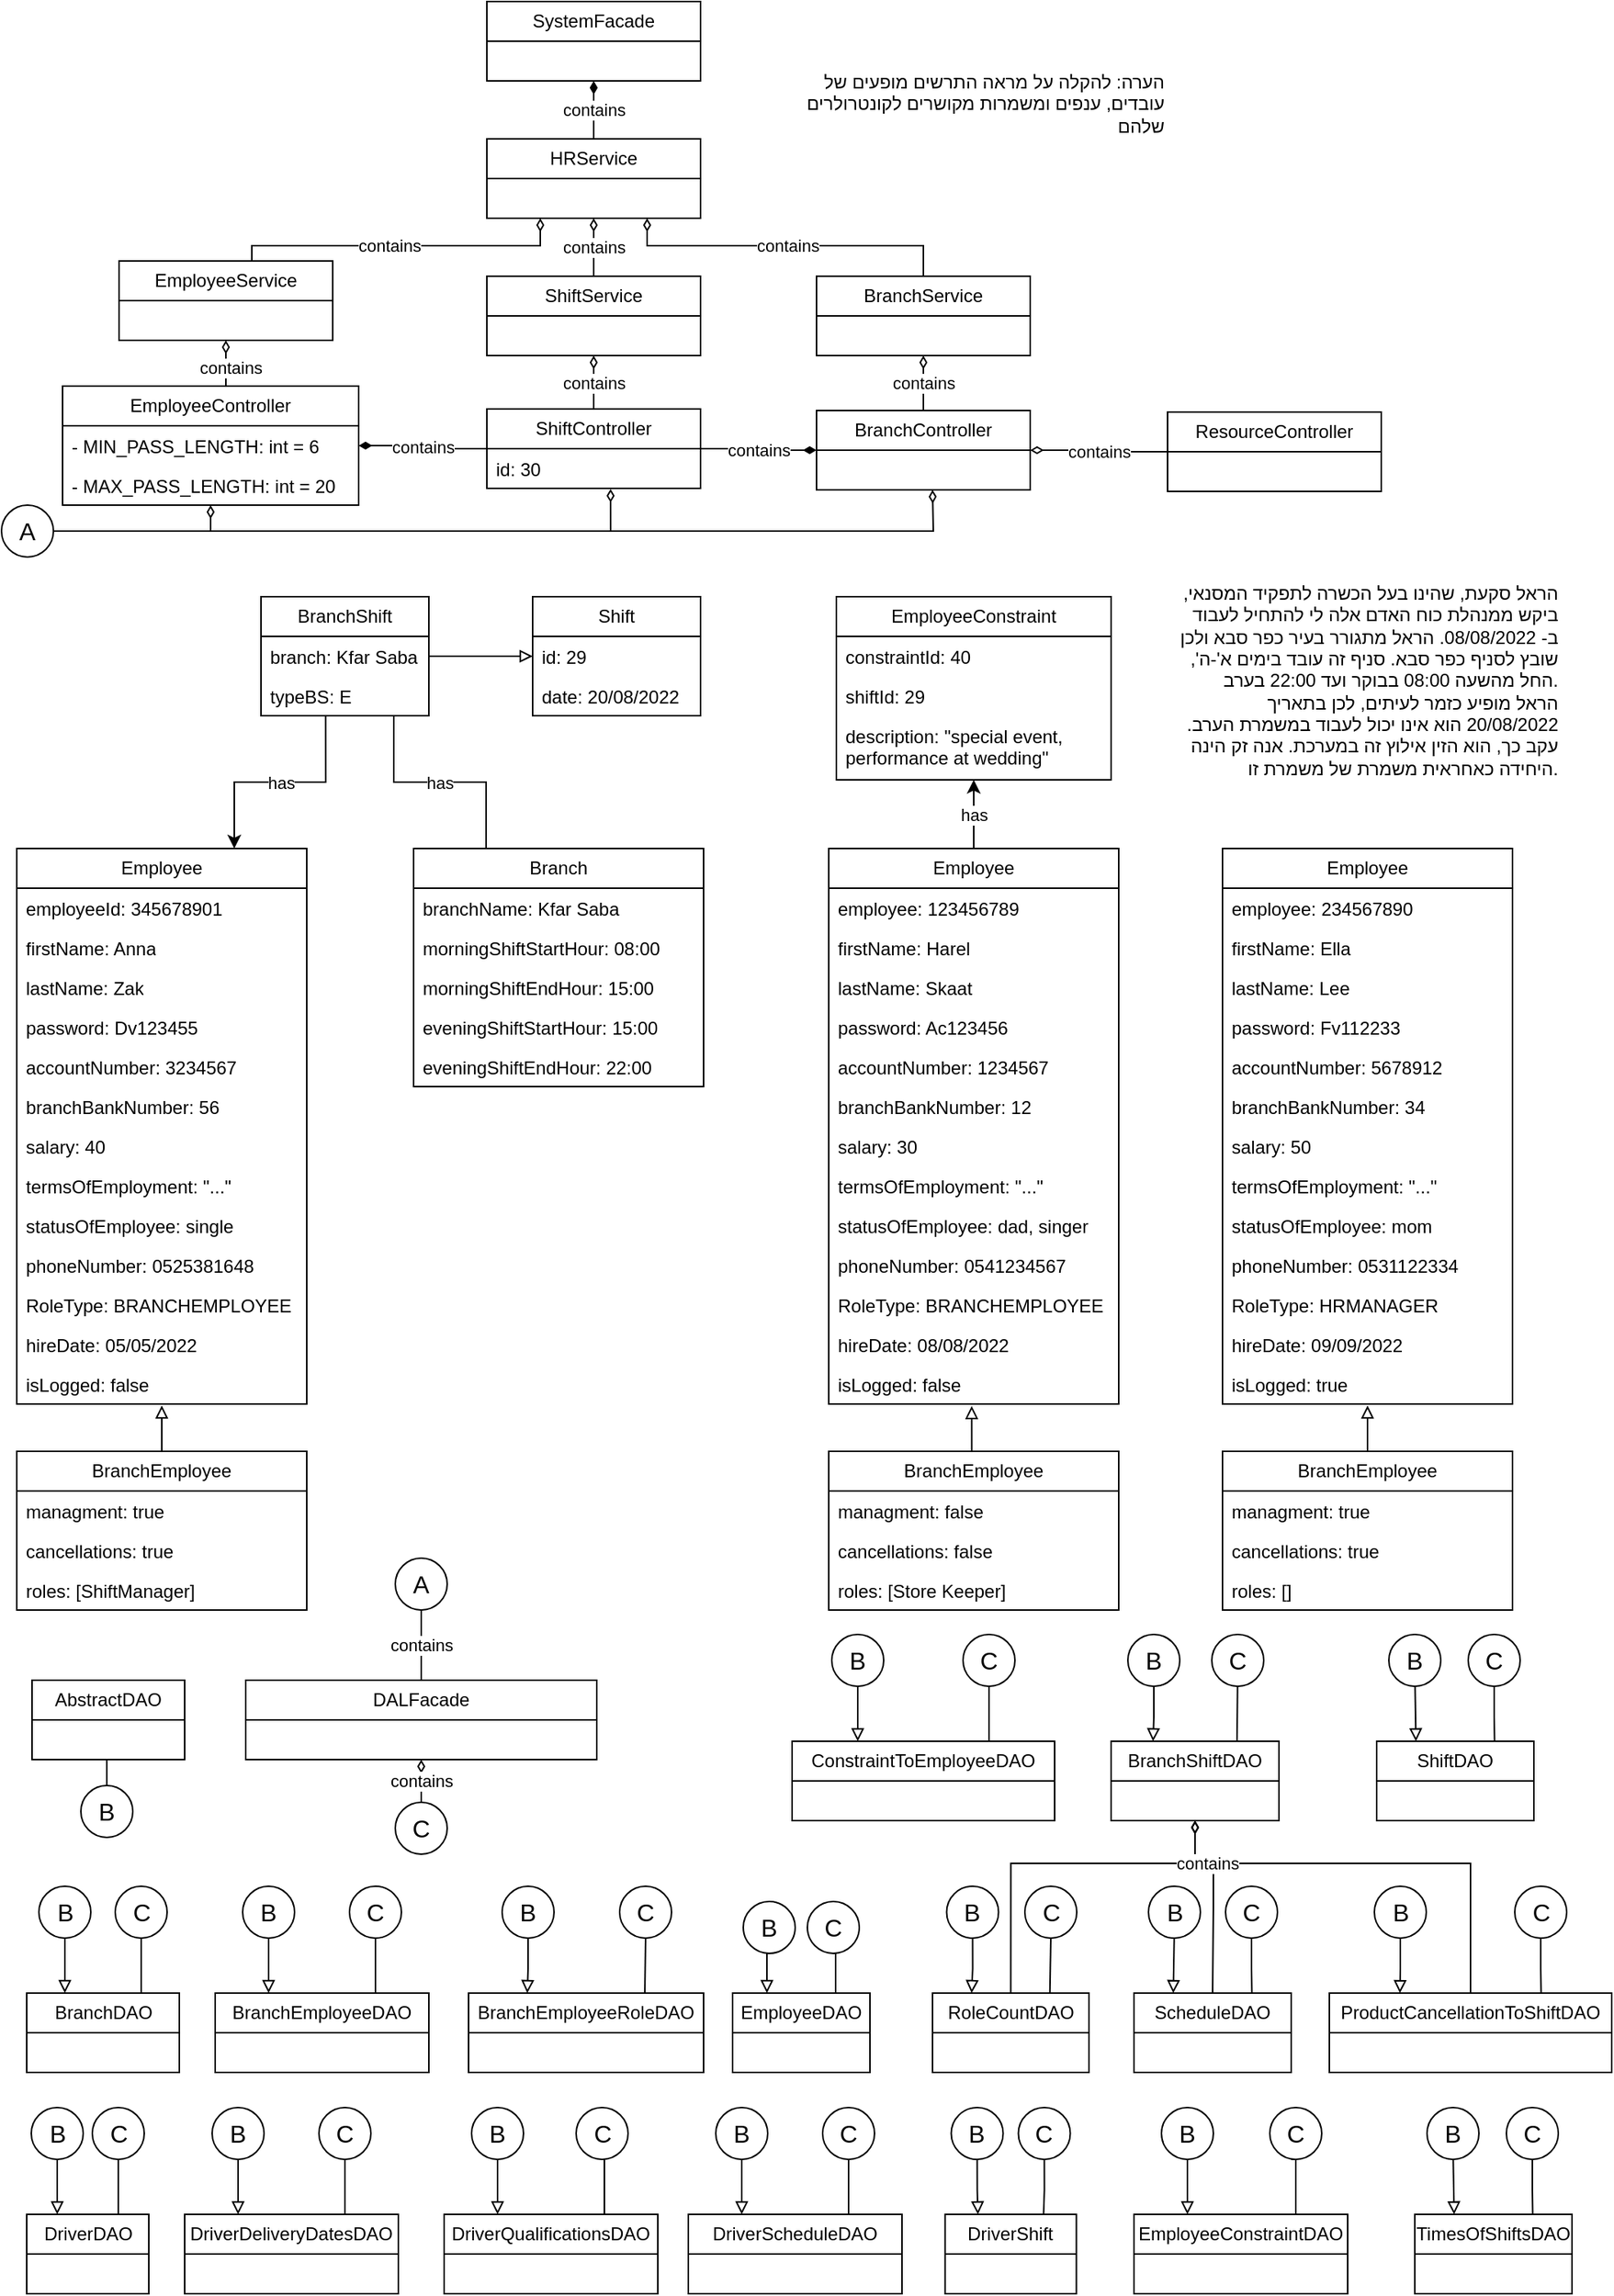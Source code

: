 <mxfile version="20.5.3" type="embed"><diagram name="Page-1" id="IYpW-H2gMxvuuq4D2NdA"><mxGraphModel dx="1214" dy="816" grid="1" gridSize="10" guides="1" tooltips="1" connect="1" arrows="1" fold="1" page="1" pageScale="1" pageWidth="1100" pageHeight="1550" math="0" shadow="0"><root><mxCell id="0"/><mxCell id="1" parent="0"/><mxCell id="RaRLkv8VTMjk-wRqg82v-14" value="contains" style="edgeStyle=orthogonalEdgeStyle;rounded=0;orthogonalLoop=1;jettySize=auto;html=1;exitX=0.5;exitY=1;exitDx=0;exitDy=0;startArrow=diamondThin;startFill=1;endArrow=none;endFill=0;" parent="1" source="RaRLkv8VTMjk-wRqg82v-1" target="RaRLkv8VTMjk-wRqg82v-6" edge="1"><mxGeometry relative="1" as="geometry"/></mxCell><mxCell id="RaRLkv8VTMjk-wRqg82v-1" value="SystemFacade" style="swimlane;fontStyle=0;childLayout=stackLayout;horizontal=1;startSize=26;fillColor=none;horizontalStack=0;resizeParent=1;resizeParentMax=0;resizeLast=0;collapsible=1;marginBottom=0;whiteSpace=wrap;html=1;" parent="1" vertex="1"><mxGeometry x="348" y="30" width="140" height="52" as="geometry"/></mxCell><mxCell id="RaRLkv8VTMjk-wRqg82v-16" value="contains" style="edgeStyle=orthogonalEdgeStyle;rounded=0;orthogonalLoop=1;jettySize=auto;html=1;exitX=0.5;exitY=0;exitDx=0;exitDy=0;entryX=0.25;entryY=1;entryDx=0;entryDy=0;endArrow=diamondThin;endFill=0;" parent="1" source="RaRLkv8VTMjk-wRqg82v-5" target="RaRLkv8VTMjk-wRqg82v-6" edge="1"><mxGeometry relative="1" as="geometry"><Array as="points"><mxPoint x="194" y="190"/><mxPoint x="383" y="190"/></Array></mxGeometry></mxCell><mxCell id="RaRLkv8VTMjk-wRqg82v-5" value="EmployeeService" style="swimlane;fontStyle=0;childLayout=stackLayout;horizontal=1;startSize=26;fillColor=none;horizontalStack=0;resizeParent=1;resizeParentMax=0;resizeLast=0;collapsible=1;marginBottom=0;whiteSpace=wrap;html=1;" parent="1" vertex="1"><mxGeometry x="107" y="200" width="140" height="52" as="geometry"/></mxCell><mxCell id="RaRLkv8VTMjk-wRqg82v-6" value="HRService" style="swimlane;fontStyle=0;childLayout=stackLayout;horizontal=1;startSize=26;fillColor=none;horizontalStack=0;resizeParent=1;resizeParentMax=0;resizeLast=0;collapsible=1;marginBottom=0;whiteSpace=wrap;html=1;" parent="1" vertex="1"><mxGeometry x="348" y="120" width="140" height="52" as="geometry"/></mxCell><mxCell id="RaRLkv8VTMjk-wRqg82v-18" value="contains" style="edgeStyle=orthogonalEdgeStyle;rounded=0;orthogonalLoop=1;jettySize=auto;html=1;exitX=0.5;exitY=0;exitDx=0;exitDy=0;entryX=0.75;entryY=1;entryDx=0;entryDy=0;endArrow=diamondThin;endFill=0;" parent="1" source="RaRLkv8VTMjk-wRqg82v-7" target="RaRLkv8VTMjk-wRqg82v-6" edge="1"><mxGeometry relative="1" as="geometry"><Array as="points"><mxPoint x="634" y="190"/><mxPoint x="453" y="190"/></Array></mxGeometry></mxCell><mxCell id="RaRLkv8VTMjk-wRqg82v-7" value="BranchService" style="swimlane;fontStyle=0;childLayout=stackLayout;horizontal=1;startSize=26;fillColor=none;horizontalStack=0;resizeParent=1;resizeParentMax=0;resizeLast=0;collapsible=1;marginBottom=0;whiteSpace=wrap;html=1;" parent="1" vertex="1"><mxGeometry x="564" y="210" width="140" height="52" as="geometry"/></mxCell><mxCell id="RaRLkv8VTMjk-wRqg82v-19" value="contains" style="edgeStyle=orthogonalEdgeStyle;rounded=0;orthogonalLoop=1;jettySize=auto;html=1;exitX=0.5;exitY=0;exitDx=0;exitDy=0;entryX=0.5;entryY=1;entryDx=0;entryDy=0;endArrow=diamondThin;endFill=0;" parent="1" source="RaRLkv8VTMjk-wRqg82v-8" target="RaRLkv8VTMjk-wRqg82v-5" edge="1"><mxGeometry x="0.1" y="-3" relative="1" as="geometry"><mxPoint as="offset"/></mxGeometry></mxCell><mxCell id="RaRLkv8VTMjk-wRqg82v-8" value="EmployeeController" style="swimlane;fontStyle=0;childLayout=stackLayout;horizontal=1;startSize=26;fillColor=none;horizontalStack=0;resizeParent=1;resizeParentMax=0;resizeLast=0;collapsible=1;marginBottom=0;whiteSpace=wrap;html=1;" parent="1" vertex="1"><mxGeometry x="70" y="282" width="194" height="78" as="geometry"/></mxCell><mxCell id="RaRLkv8VTMjk-wRqg82v-259" value="&lt;font style=&quot;font-size: 12px;&quot;&gt;-&amp;nbsp;MIN_PASS_LENGTH: int = 6&lt;/font&gt;" style="text;strokeColor=none;fillColor=none;align=left;verticalAlign=top;spacingLeft=4;spacingRight=4;overflow=hidden;rotatable=0;points=[[0,0.5],[1,0.5]];portConstraint=eastwest;whiteSpace=wrap;html=1;fontSize=12;" parent="RaRLkv8VTMjk-wRqg82v-8" vertex="1"><mxGeometry y="26" width="194" height="26" as="geometry"/></mxCell><mxCell id="RaRLkv8VTMjk-wRqg82v-260" value="&lt;font style=&quot;font-size: 12px;&quot;&gt;-&amp;nbsp;MAX_PASS_LENGTH: int = 20&lt;/font&gt;" style="text;strokeColor=none;fillColor=none;align=left;verticalAlign=top;spacingLeft=4;spacingRight=4;overflow=hidden;rotatable=0;points=[[0,0.5],[1,0.5]];portConstraint=eastwest;whiteSpace=wrap;html=1;fontSize=12;" parent="RaRLkv8VTMjk-wRqg82v-8" vertex="1"><mxGeometry y="52" width="194" height="26" as="geometry"/></mxCell><mxCell id="RaRLkv8VTMjk-wRqg82v-21" value="contains" style="edgeStyle=orthogonalEdgeStyle;rounded=0;orthogonalLoop=1;jettySize=auto;html=1;exitX=0.5;exitY=0;exitDx=0;exitDy=0;entryX=0.5;entryY=1;entryDx=0;entryDy=0;endArrow=diamondThin;endFill=0;" parent="1" source="RaRLkv8VTMjk-wRqg82v-10" target="RaRLkv8VTMjk-wRqg82v-7" edge="1"><mxGeometry relative="1" as="geometry"/></mxCell><mxCell id="RaRLkv8VTMjk-wRqg82v-10" value="BranchController" style="swimlane;fontStyle=0;childLayout=stackLayout;horizontal=1;startSize=26;fillColor=none;horizontalStack=0;resizeParent=1;resizeParentMax=0;resizeLast=0;collapsible=1;marginBottom=0;whiteSpace=wrap;html=1;" parent="1" vertex="1"><mxGeometry x="564" y="298" width="140" height="52" as="geometry"/></mxCell><mxCell id="RaRLkv8VTMjk-wRqg82v-20" value="contains" style="edgeStyle=orthogonalEdgeStyle;rounded=0;orthogonalLoop=1;jettySize=auto;html=1;entryX=0.5;entryY=1;entryDx=0;entryDy=0;endArrow=diamondThin;endFill=0;" parent="1" source="RaRLkv8VTMjk-wRqg82v-11" target="RaRLkv8VTMjk-wRqg82v-15" edge="1"><mxGeometry relative="1" as="geometry"/></mxCell><mxCell id="RaRLkv8VTMjk-wRqg82v-23" value="contains" style="edgeStyle=orthogonalEdgeStyle;rounded=0;orthogonalLoop=1;jettySize=auto;html=1;exitX=1;exitY=0.5;exitDx=0;exitDy=0;entryX=0;entryY=0.5;entryDx=0;entryDy=0;endArrow=diamondThin;endFill=1;" parent="1" source="RaRLkv8VTMjk-wRqg82v-11" target="RaRLkv8VTMjk-wRqg82v-10" edge="1"><mxGeometry relative="1" as="geometry"/></mxCell><mxCell id="RaRLkv8VTMjk-wRqg82v-24" value="contains" style="edgeStyle=orthogonalEdgeStyle;rounded=0;orthogonalLoop=1;jettySize=auto;html=1;exitX=0;exitY=0.5;exitDx=0;exitDy=0;entryX=1;entryY=0.5;entryDx=0;entryDy=0;endArrow=diamondThin;endFill=1;" parent="1" source="RaRLkv8VTMjk-wRqg82v-11" target="RaRLkv8VTMjk-wRqg82v-8" edge="1"><mxGeometry relative="1" as="geometry"/></mxCell><mxCell id="RaRLkv8VTMjk-wRqg82v-11" value="ShiftController" style="swimlane;fontStyle=0;childLayout=stackLayout;horizontal=1;startSize=26;fillColor=none;horizontalStack=0;resizeParent=1;resizeParentMax=0;resizeLast=0;collapsible=1;marginBottom=0;whiteSpace=wrap;html=1;" parent="1" vertex="1"><mxGeometry x="348" y="297" width="140" height="52" as="geometry"/></mxCell><mxCell id="RaRLkv8VTMjk-wRqg82v-25" value="id: 30" style="text;strokeColor=none;fillColor=none;align=left;verticalAlign=top;spacingLeft=4;spacingRight=4;overflow=hidden;rotatable=0;points=[[0,0.5],[1,0.5]];portConstraint=eastwest;whiteSpace=wrap;html=1;" parent="RaRLkv8VTMjk-wRqg82v-11" vertex="1"><mxGeometry y="26" width="140" height="26" as="geometry"/></mxCell><mxCell id="RaRLkv8VTMjk-wRqg82v-13" value="הערה: להקלה על מראה התרשים מופעים של עובדים, ענפים ומשמרות מקושרים לקונטרולרים שלהם" style="text;html=1;strokeColor=none;fillColor=none;align=right;verticalAlign=middle;whiteSpace=wrap;rounded=0;" parent="1" vertex="1"><mxGeometry x="540" y="82" width="254" height="30" as="geometry"/></mxCell><mxCell id="RaRLkv8VTMjk-wRqg82v-17" value="contains" style="edgeStyle=orthogonalEdgeStyle;rounded=0;orthogonalLoop=1;jettySize=auto;html=1;exitX=0.5;exitY=0;exitDx=0;exitDy=0;entryX=0.5;entryY=1;entryDx=0;entryDy=0;endArrow=diamondThin;endFill=0;" parent="1" source="RaRLkv8VTMjk-wRqg82v-15" target="RaRLkv8VTMjk-wRqg82v-6" edge="1"><mxGeometry relative="1" as="geometry"/></mxCell><mxCell id="RaRLkv8VTMjk-wRqg82v-15" value="ShiftService" style="swimlane;fontStyle=0;childLayout=stackLayout;horizontal=1;startSize=26;fillColor=none;horizontalStack=0;resizeParent=1;resizeParentMax=0;resizeLast=0;collapsible=1;marginBottom=0;whiteSpace=wrap;html=1;" parent="1" vertex="1"><mxGeometry x="348" y="210" width="140" height="52" as="geometry"/></mxCell><mxCell id="RaRLkv8VTMjk-wRqg82v-28" style="edgeStyle=orthogonalEdgeStyle;rounded=0;orthogonalLoop=1;jettySize=auto;html=1;exitX=1;exitY=0.5;exitDx=0;exitDy=0;entryX=0.5;entryY=1;entryDx=0;entryDy=0;endArrow=diamondThin;endFill=0;" parent="1" source="RaRLkv8VTMjk-wRqg82v-27" target="RaRLkv8VTMjk-wRqg82v-8" edge="1"><mxGeometry relative="1" as="geometry"><Array as="points"><mxPoint x="167" y="377"/></Array></mxGeometry></mxCell><mxCell id="RaRLkv8VTMjk-wRqg82v-29" style="edgeStyle=orthogonalEdgeStyle;rounded=0;orthogonalLoop=1;jettySize=auto;html=1;exitX=1;exitY=0.5;exitDx=0;exitDy=0;entryX=0.579;entryY=1.013;entryDx=0;entryDy=0;entryPerimeter=0;endArrow=diamondThin;endFill=0;" parent="1" source="RaRLkv8VTMjk-wRqg82v-27" target="RaRLkv8VTMjk-wRqg82v-25" edge="1"><mxGeometry relative="1" as="geometry"/></mxCell><mxCell id="RaRLkv8VTMjk-wRqg82v-30" style="edgeStyle=orthogonalEdgeStyle;rounded=0;orthogonalLoop=1;jettySize=auto;html=1;exitX=1;exitY=0.5;exitDx=0;exitDy=0;endArrow=diamondThin;endFill=0;" parent="1" source="RaRLkv8VTMjk-wRqg82v-27" edge="1"><mxGeometry relative="1" as="geometry"><mxPoint x="640" y="350" as="targetPoint"/></mxGeometry></mxCell><mxCell id="RaRLkv8VTMjk-wRqg82v-27" value="A" style="ellipse;whiteSpace=wrap;html=1;aspect=fixed;fontSize=16;" parent="1" vertex="1"><mxGeometry x="30" y="360" width="34" height="34" as="geometry"/></mxCell><mxCell id="RaRLkv8VTMjk-wRqg82v-31" value="Shift" style="swimlane;fontStyle=0;childLayout=stackLayout;horizontal=1;startSize=26;fillColor=none;horizontalStack=0;resizeParent=1;resizeParentMax=0;resizeLast=0;collapsible=1;marginBottom=0;whiteSpace=wrap;html=1;" parent="1" vertex="1"><mxGeometry x="378" y="420" width="110" height="78" as="geometry"/></mxCell><mxCell id="RaRLkv8VTMjk-wRqg82v-32" value="id: 29" style="text;strokeColor=none;fillColor=none;align=left;verticalAlign=top;spacingLeft=4;spacingRight=4;overflow=hidden;rotatable=0;points=[[0,0.5],[1,0.5]];portConstraint=eastwest;whiteSpace=wrap;html=1;" parent="RaRLkv8VTMjk-wRqg82v-31" vertex="1"><mxGeometry y="26" width="110" height="26" as="geometry"/></mxCell><mxCell id="RaRLkv8VTMjk-wRqg82v-33" value="date: 20/08/2022" style="text;strokeColor=none;fillColor=none;align=left;verticalAlign=top;spacingLeft=4;spacingRight=4;overflow=hidden;rotatable=0;points=[[0,0.5],[1,0.5]];portConstraint=eastwest;whiteSpace=wrap;html=1;" parent="RaRLkv8VTMjk-wRqg82v-31" vertex="1"><mxGeometry y="52" width="110" height="26" as="geometry"/></mxCell><mxCell id="RaRLkv8VTMjk-wRqg82v-35" value="BranchShift" style="swimlane;fontStyle=0;childLayout=stackLayout;horizontal=1;startSize=26;fillColor=none;horizontalStack=0;resizeParent=1;resizeParentMax=0;resizeLast=0;collapsible=1;marginBottom=0;whiteSpace=wrap;html=1;" parent="1" vertex="1"><mxGeometry x="200" y="420" width="110" height="78" as="geometry"/></mxCell><mxCell id="RaRLkv8VTMjk-wRqg82v-36" value="branch: Kfar Saba" style="text;strokeColor=none;fillColor=none;align=left;verticalAlign=top;spacingLeft=4;spacingRight=4;overflow=hidden;rotatable=0;points=[[0,0.5],[1,0.5]];portConstraint=eastwest;whiteSpace=wrap;html=1;" parent="RaRLkv8VTMjk-wRqg82v-35" vertex="1"><mxGeometry y="26" width="110" height="26" as="geometry"/></mxCell><mxCell id="RaRLkv8VTMjk-wRqg82v-37" value="typeBS: E" style="text;strokeColor=none;fillColor=none;align=left;verticalAlign=top;spacingLeft=4;spacingRight=4;overflow=hidden;rotatable=0;points=[[0,0.5],[1,0.5]];portConstraint=eastwest;whiteSpace=wrap;html=1;" parent="RaRLkv8VTMjk-wRqg82v-35" vertex="1"><mxGeometry y="52" width="110" height="26" as="geometry"/></mxCell><mxCell id="RaRLkv8VTMjk-wRqg82v-96" value="has" style="edgeStyle=orthogonalEdgeStyle;rounded=0;orthogonalLoop=1;jettySize=auto;html=1;exitX=0.75;exitY=0;exitDx=0;exitDy=0;entryX=0.385;entryY=1.013;entryDx=0;entryDy=0;entryPerimeter=0;startArrow=classic;startFill=1;endArrow=none;endFill=0;" parent="1" source="RaRLkv8VTMjk-wRqg82v-38" target="RaRLkv8VTMjk-wRqg82v-37" edge="1"><mxGeometry relative="1" as="geometry"/></mxCell><mxCell id="RaRLkv8VTMjk-wRqg82v-38" value="Employee" style="swimlane;fontStyle=0;childLayout=stackLayout;horizontal=1;startSize=26;fillColor=none;horizontalStack=0;resizeParent=1;resizeParentMax=0;resizeLast=0;collapsible=1;marginBottom=0;whiteSpace=wrap;html=1;" parent="1" vertex="1"><mxGeometry x="40" y="585" width="190" height="364" as="geometry"/></mxCell><mxCell id="RaRLkv8VTMjk-wRqg82v-39" value="employeeId: 345678901" style="text;strokeColor=none;fillColor=none;align=left;verticalAlign=top;spacingLeft=4;spacingRight=4;overflow=hidden;rotatable=0;points=[[0,0.5],[1,0.5]];portConstraint=eastwest;whiteSpace=wrap;html=1;" parent="RaRLkv8VTMjk-wRqg82v-38" vertex="1"><mxGeometry y="26" width="190" height="26" as="geometry"/></mxCell><mxCell id="RaRLkv8VTMjk-wRqg82v-40" value="firstName: Anna" style="text;strokeColor=none;fillColor=none;align=left;verticalAlign=top;spacingLeft=4;spacingRight=4;overflow=hidden;rotatable=0;points=[[0,0.5],[1,0.5]];portConstraint=eastwest;whiteSpace=wrap;html=1;" parent="RaRLkv8VTMjk-wRqg82v-38" vertex="1"><mxGeometry y="52" width="190" height="26" as="geometry"/></mxCell><mxCell id="RaRLkv8VTMjk-wRqg82v-41" value="lastName: Zak" style="text;strokeColor=none;fillColor=none;align=left;verticalAlign=top;spacingLeft=4;spacingRight=4;overflow=hidden;rotatable=0;points=[[0,0.5],[1,0.5]];portConstraint=eastwest;whiteSpace=wrap;html=1;" parent="RaRLkv8VTMjk-wRqg82v-38" vertex="1"><mxGeometry y="78" width="190" height="26" as="geometry"/></mxCell><mxCell id="RaRLkv8VTMjk-wRqg82v-42" value="password: Dv123455" style="text;strokeColor=none;fillColor=none;align=left;verticalAlign=top;spacingLeft=4;spacingRight=4;overflow=hidden;rotatable=0;points=[[0,0.5],[1,0.5]];portConstraint=eastwest;whiteSpace=wrap;html=1;" parent="RaRLkv8VTMjk-wRqg82v-38" vertex="1"><mxGeometry y="104" width="190" height="26" as="geometry"/></mxCell><mxCell id="RaRLkv8VTMjk-wRqg82v-43" value="accountNumber: 3234567" style="text;strokeColor=none;fillColor=none;align=left;verticalAlign=top;spacingLeft=4;spacingRight=4;overflow=hidden;rotatable=0;points=[[0,0.5],[1,0.5]];portConstraint=eastwest;whiteSpace=wrap;html=1;" parent="RaRLkv8VTMjk-wRqg82v-38" vertex="1"><mxGeometry y="130" width="190" height="26" as="geometry"/></mxCell><mxCell id="RaRLkv8VTMjk-wRqg82v-46" value="branchBankNumber: 56" style="text;strokeColor=none;fillColor=none;align=left;verticalAlign=top;spacingLeft=4;spacingRight=4;overflow=hidden;rotatable=0;points=[[0,0.5],[1,0.5]];portConstraint=eastwest;whiteSpace=wrap;html=1;" parent="RaRLkv8VTMjk-wRqg82v-38" vertex="1"><mxGeometry y="156" width="190" height="26" as="geometry"/></mxCell><mxCell id="RaRLkv8VTMjk-wRqg82v-47" value="salary: 40" style="text;strokeColor=none;fillColor=none;align=left;verticalAlign=top;spacingLeft=4;spacingRight=4;overflow=hidden;rotatable=0;points=[[0,0.5],[1,0.5]];portConstraint=eastwest;whiteSpace=wrap;html=1;" parent="RaRLkv8VTMjk-wRqg82v-38" vertex="1"><mxGeometry y="182" width="190" height="26" as="geometry"/></mxCell><mxCell id="RaRLkv8VTMjk-wRqg82v-45" value="termsOfEmployment: &quot;...&quot;" style="text;strokeColor=none;fillColor=none;align=left;verticalAlign=top;spacingLeft=4;spacingRight=4;overflow=hidden;rotatable=0;points=[[0,0.5],[1,0.5]];portConstraint=eastwest;whiteSpace=wrap;html=1;" parent="RaRLkv8VTMjk-wRqg82v-38" vertex="1"><mxGeometry y="208" width="190" height="26" as="geometry"/></mxCell><mxCell id="RaRLkv8VTMjk-wRqg82v-48" value="statusOfEmployee: single" style="text;strokeColor=none;fillColor=none;align=left;verticalAlign=top;spacingLeft=4;spacingRight=4;overflow=hidden;rotatable=0;points=[[0,0.5],[1,0.5]];portConstraint=eastwest;whiteSpace=wrap;html=1;" parent="RaRLkv8VTMjk-wRqg82v-38" vertex="1"><mxGeometry y="234" width="190" height="26" as="geometry"/></mxCell><mxCell id="RaRLkv8VTMjk-wRqg82v-51" value="phoneNumber:&amp;nbsp;0525381648" style="text;strokeColor=none;fillColor=none;align=left;verticalAlign=top;spacingLeft=4;spacingRight=4;overflow=hidden;rotatable=0;points=[[0,0.5],[1,0.5]];portConstraint=eastwest;whiteSpace=wrap;html=1;" parent="RaRLkv8VTMjk-wRqg82v-38" vertex="1"><mxGeometry y="260" width="190" height="26" as="geometry"/></mxCell><mxCell id="RaRLkv8VTMjk-wRqg82v-49" value="RoleType: BRANCHEMPLOYEE" style="text;strokeColor=none;fillColor=none;align=left;verticalAlign=top;spacingLeft=4;spacingRight=4;overflow=hidden;rotatable=0;points=[[0,0.5],[1,0.5]];portConstraint=eastwest;whiteSpace=wrap;html=1;" parent="RaRLkv8VTMjk-wRqg82v-38" vertex="1"><mxGeometry y="286" width="190" height="26" as="geometry"/></mxCell><mxCell id="RaRLkv8VTMjk-wRqg82v-50" value="hireDate: 05/05/2022" style="text;strokeColor=none;fillColor=none;align=left;verticalAlign=top;spacingLeft=4;spacingRight=4;overflow=hidden;rotatable=0;points=[[0,0.5],[1,0.5]];portConstraint=eastwest;whiteSpace=wrap;html=1;" parent="RaRLkv8VTMjk-wRqg82v-38" vertex="1"><mxGeometry y="312" width="190" height="26" as="geometry"/></mxCell><mxCell id="RaRLkv8VTMjk-wRqg82v-44" value="isLogged: false" style="text;strokeColor=none;fillColor=none;align=left;verticalAlign=top;spacingLeft=4;spacingRight=4;overflow=hidden;rotatable=0;points=[[0,0.5],[1,0.5]];portConstraint=eastwest;whiteSpace=wrap;html=1;" parent="RaRLkv8VTMjk-wRqg82v-38" vertex="1"><mxGeometry y="338" width="190" height="26" as="geometry"/></mxCell><mxCell id="RaRLkv8VTMjk-wRqg82v-52" value="Employee" style="swimlane;fontStyle=0;childLayout=stackLayout;horizontal=1;startSize=26;fillColor=none;horizontalStack=0;resizeParent=1;resizeParentMax=0;resizeLast=0;collapsible=1;marginBottom=0;whiteSpace=wrap;html=1;" parent="1" vertex="1"><mxGeometry x="830" y="585" width="190" height="364" as="geometry"/></mxCell><mxCell id="RaRLkv8VTMjk-wRqg82v-53" value="employee: 234567890" style="text;strokeColor=none;fillColor=none;align=left;verticalAlign=top;spacingLeft=4;spacingRight=4;overflow=hidden;rotatable=0;points=[[0,0.5],[1,0.5]];portConstraint=eastwest;whiteSpace=wrap;html=1;" parent="RaRLkv8VTMjk-wRqg82v-52" vertex="1"><mxGeometry y="26" width="190" height="26" as="geometry"/></mxCell><mxCell id="RaRLkv8VTMjk-wRqg82v-54" value="firstName: Ella" style="text;strokeColor=none;fillColor=none;align=left;verticalAlign=top;spacingLeft=4;spacingRight=4;overflow=hidden;rotatable=0;points=[[0,0.5],[1,0.5]];portConstraint=eastwest;whiteSpace=wrap;html=1;" parent="RaRLkv8VTMjk-wRqg82v-52" vertex="1"><mxGeometry y="52" width="190" height="26" as="geometry"/></mxCell><mxCell id="RaRLkv8VTMjk-wRqg82v-55" value="lastName: Lee" style="text;strokeColor=none;fillColor=none;align=left;verticalAlign=top;spacingLeft=4;spacingRight=4;overflow=hidden;rotatable=0;points=[[0,0.5],[1,0.5]];portConstraint=eastwest;whiteSpace=wrap;html=1;" parent="RaRLkv8VTMjk-wRqg82v-52" vertex="1"><mxGeometry y="78" width="190" height="26" as="geometry"/></mxCell><mxCell id="RaRLkv8VTMjk-wRqg82v-56" value="password: Fv112233" style="text;strokeColor=none;fillColor=none;align=left;verticalAlign=top;spacingLeft=4;spacingRight=4;overflow=hidden;rotatable=0;points=[[0,0.5],[1,0.5]];portConstraint=eastwest;whiteSpace=wrap;html=1;" parent="RaRLkv8VTMjk-wRqg82v-52" vertex="1"><mxGeometry y="104" width="190" height="26" as="geometry"/></mxCell><mxCell id="RaRLkv8VTMjk-wRqg82v-57" value="accountNumber: 5678912" style="text;strokeColor=none;fillColor=none;align=left;verticalAlign=top;spacingLeft=4;spacingRight=4;overflow=hidden;rotatable=0;points=[[0,0.5],[1,0.5]];portConstraint=eastwest;whiteSpace=wrap;html=1;" parent="RaRLkv8VTMjk-wRqg82v-52" vertex="1"><mxGeometry y="130" width="190" height="26" as="geometry"/></mxCell><mxCell id="RaRLkv8VTMjk-wRqg82v-58" value="branchBankNumber: 34" style="text;strokeColor=none;fillColor=none;align=left;verticalAlign=top;spacingLeft=4;spacingRight=4;overflow=hidden;rotatable=0;points=[[0,0.5],[1,0.5]];portConstraint=eastwest;whiteSpace=wrap;html=1;" parent="RaRLkv8VTMjk-wRqg82v-52" vertex="1"><mxGeometry y="156" width="190" height="26" as="geometry"/></mxCell><mxCell id="RaRLkv8VTMjk-wRqg82v-59" value="salary: 50" style="text;strokeColor=none;fillColor=none;align=left;verticalAlign=top;spacingLeft=4;spacingRight=4;overflow=hidden;rotatable=0;points=[[0,0.5],[1,0.5]];portConstraint=eastwest;whiteSpace=wrap;html=1;" parent="RaRLkv8VTMjk-wRqg82v-52" vertex="1"><mxGeometry y="182" width="190" height="26" as="geometry"/></mxCell><mxCell id="RaRLkv8VTMjk-wRqg82v-60" value="termsOfEmployment: &quot;...&quot;" style="text;strokeColor=none;fillColor=none;align=left;verticalAlign=top;spacingLeft=4;spacingRight=4;overflow=hidden;rotatable=0;points=[[0,0.5],[1,0.5]];portConstraint=eastwest;whiteSpace=wrap;html=1;" parent="RaRLkv8VTMjk-wRqg82v-52" vertex="1"><mxGeometry y="208" width="190" height="26" as="geometry"/></mxCell><mxCell id="RaRLkv8VTMjk-wRqg82v-61" value="statusOfEmployee: mom" style="text;strokeColor=none;fillColor=none;align=left;verticalAlign=top;spacingLeft=4;spacingRight=4;overflow=hidden;rotatable=0;points=[[0,0.5],[1,0.5]];portConstraint=eastwest;whiteSpace=wrap;html=1;" parent="RaRLkv8VTMjk-wRqg82v-52" vertex="1"><mxGeometry y="234" width="190" height="26" as="geometry"/></mxCell><mxCell id="RaRLkv8VTMjk-wRqg82v-62" value="phoneNumber:&amp;nbsp;0531122334" style="text;strokeColor=none;fillColor=none;align=left;verticalAlign=top;spacingLeft=4;spacingRight=4;overflow=hidden;rotatable=0;points=[[0,0.5],[1,0.5]];portConstraint=eastwest;whiteSpace=wrap;html=1;" parent="RaRLkv8VTMjk-wRqg82v-52" vertex="1"><mxGeometry y="260" width="190" height="26" as="geometry"/></mxCell><mxCell id="RaRLkv8VTMjk-wRqg82v-63" value="RoleType: HRMANAGER" style="text;strokeColor=none;fillColor=none;align=left;verticalAlign=top;spacingLeft=4;spacingRight=4;overflow=hidden;rotatable=0;points=[[0,0.5],[1,0.5]];portConstraint=eastwest;whiteSpace=wrap;html=1;" parent="RaRLkv8VTMjk-wRqg82v-52" vertex="1"><mxGeometry y="286" width="190" height="26" as="geometry"/></mxCell><mxCell id="RaRLkv8VTMjk-wRqg82v-64" value="hireDate: 09/09/2022" style="text;strokeColor=none;fillColor=none;align=left;verticalAlign=top;spacingLeft=4;spacingRight=4;overflow=hidden;rotatable=0;points=[[0,0.5],[1,0.5]];portConstraint=eastwest;whiteSpace=wrap;html=1;" parent="RaRLkv8VTMjk-wRqg82v-52" vertex="1"><mxGeometry y="312" width="190" height="26" as="geometry"/></mxCell><mxCell id="RaRLkv8VTMjk-wRqg82v-65" value="isLogged: true" style="text;strokeColor=none;fillColor=none;align=left;verticalAlign=top;spacingLeft=4;spacingRight=4;overflow=hidden;rotatable=0;points=[[0,0.5],[1,0.5]];portConstraint=eastwest;whiteSpace=wrap;html=1;" parent="RaRLkv8VTMjk-wRqg82v-52" vertex="1"><mxGeometry y="338" width="190" height="26" as="geometry"/></mxCell><mxCell id="RaRLkv8VTMjk-wRqg82v-97" value="has" style="edgeStyle=orthogonalEdgeStyle;rounded=0;orthogonalLoop=1;jettySize=auto;html=1;exitX=0.5;exitY=0;exitDx=0;exitDy=0;" parent="1" source="RaRLkv8VTMjk-wRqg82v-66" target="RaRLkv8VTMjk-wRqg82v-90" edge="1"><mxGeometry relative="1" as="geometry"><Array as="points"><mxPoint x="667" y="550"/><mxPoint x="667" y="550"/></Array></mxGeometry></mxCell><mxCell id="RaRLkv8VTMjk-wRqg82v-66" value="Employee" style="swimlane;fontStyle=0;childLayout=stackLayout;horizontal=1;startSize=26;fillColor=none;horizontalStack=0;resizeParent=1;resizeParentMax=0;resizeLast=0;collapsible=1;marginBottom=0;whiteSpace=wrap;html=1;" parent="1" vertex="1"><mxGeometry x="572" y="585" width="190" height="364" as="geometry"/></mxCell><mxCell id="RaRLkv8VTMjk-wRqg82v-67" value="employee: 123456789" style="text;strokeColor=none;fillColor=none;align=left;verticalAlign=top;spacingLeft=4;spacingRight=4;overflow=hidden;rotatable=0;points=[[0,0.5],[1,0.5]];portConstraint=eastwest;whiteSpace=wrap;html=1;" parent="RaRLkv8VTMjk-wRqg82v-66" vertex="1"><mxGeometry y="26" width="190" height="26" as="geometry"/></mxCell><mxCell id="RaRLkv8VTMjk-wRqg82v-68" value="firstName: Harel" style="text;strokeColor=none;fillColor=none;align=left;verticalAlign=top;spacingLeft=4;spacingRight=4;overflow=hidden;rotatable=0;points=[[0,0.5],[1,0.5]];portConstraint=eastwest;whiteSpace=wrap;html=1;" parent="RaRLkv8VTMjk-wRqg82v-66" vertex="1"><mxGeometry y="52" width="190" height="26" as="geometry"/></mxCell><mxCell id="RaRLkv8VTMjk-wRqg82v-69" value="lastName: Skaat" style="text;strokeColor=none;fillColor=none;align=left;verticalAlign=top;spacingLeft=4;spacingRight=4;overflow=hidden;rotatable=0;points=[[0,0.5],[1,0.5]];portConstraint=eastwest;whiteSpace=wrap;html=1;" parent="RaRLkv8VTMjk-wRqg82v-66" vertex="1"><mxGeometry y="78" width="190" height="26" as="geometry"/></mxCell><mxCell id="RaRLkv8VTMjk-wRqg82v-70" value="password: Ac123456" style="text;strokeColor=none;fillColor=none;align=left;verticalAlign=top;spacingLeft=4;spacingRight=4;overflow=hidden;rotatable=0;points=[[0,0.5],[1,0.5]];portConstraint=eastwest;whiteSpace=wrap;html=1;" parent="RaRLkv8VTMjk-wRqg82v-66" vertex="1"><mxGeometry y="104" width="190" height="26" as="geometry"/></mxCell><mxCell id="RaRLkv8VTMjk-wRqg82v-71" value="accountNumber: 1234567" style="text;strokeColor=none;fillColor=none;align=left;verticalAlign=top;spacingLeft=4;spacingRight=4;overflow=hidden;rotatable=0;points=[[0,0.5],[1,0.5]];portConstraint=eastwest;whiteSpace=wrap;html=1;" parent="RaRLkv8VTMjk-wRqg82v-66" vertex="1"><mxGeometry y="130" width="190" height="26" as="geometry"/></mxCell><mxCell id="RaRLkv8VTMjk-wRqg82v-72" value="branchBankNumber: 12" style="text;strokeColor=none;fillColor=none;align=left;verticalAlign=top;spacingLeft=4;spacingRight=4;overflow=hidden;rotatable=0;points=[[0,0.5],[1,0.5]];portConstraint=eastwest;whiteSpace=wrap;html=1;" parent="RaRLkv8VTMjk-wRqg82v-66" vertex="1"><mxGeometry y="156" width="190" height="26" as="geometry"/></mxCell><mxCell id="RaRLkv8VTMjk-wRqg82v-73" value="salary: 30" style="text;strokeColor=none;fillColor=none;align=left;verticalAlign=top;spacingLeft=4;spacingRight=4;overflow=hidden;rotatable=0;points=[[0,0.5],[1,0.5]];portConstraint=eastwest;whiteSpace=wrap;html=1;" parent="RaRLkv8VTMjk-wRqg82v-66" vertex="1"><mxGeometry y="182" width="190" height="26" as="geometry"/></mxCell><mxCell id="RaRLkv8VTMjk-wRqg82v-74" value="termsOfEmployment: &quot;...&quot;" style="text;strokeColor=none;fillColor=none;align=left;verticalAlign=top;spacingLeft=4;spacingRight=4;overflow=hidden;rotatable=0;points=[[0,0.5],[1,0.5]];portConstraint=eastwest;whiteSpace=wrap;html=1;" parent="RaRLkv8VTMjk-wRqg82v-66" vertex="1"><mxGeometry y="208" width="190" height="26" as="geometry"/></mxCell><mxCell id="RaRLkv8VTMjk-wRqg82v-75" value="statusOfEmployee: dad, singer" style="text;strokeColor=none;fillColor=none;align=left;verticalAlign=top;spacingLeft=4;spacingRight=4;overflow=hidden;rotatable=0;points=[[0,0.5],[1,0.5]];portConstraint=eastwest;whiteSpace=wrap;html=1;" parent="RaRLkv8VTMjk-wRqg82v-66" vertex="1"><mxGeometry y="234" width="190" height="26" as="geometry"/></mxCell><mxCell id="RaRLkv8VTMjk-wRqg82v-76" value="phoneNumber: 0541234567" style="text;strokeColor=none;fillColor=none;align=left;verticalAlign=top;spacingLeft=4;spacingRight=4;overflow=hidden;rotatable=0;points=[[0,0.5],[1,0.5]];portConstraint=eastwest;whiteSpace=wrap;html=1;" parent="RaRLkv8VTMjk-wRqg82v-66" vertex="1"><mxGeometry y="260" width="190" height="26" as="geometry"/></mxCell><mxCell id="RaRLkv8VTMjk-wRqg82v-77" value="RoleType: BRANCHEMPLOYEE" style="text;strokeColor=none;fillColor=none;align=left;verticalAlign=top;spacingLeft=4;spacingRight=4;overflow=hidden;rotatable=0;points=[[0,0.5],[1,0.5]];portConstraint=eastwest;whiteSpace=wrap;html=1;" parent="RaRLkv8VTMjk-wRqg82v-66" vertex="1"><mxGeometry y="286" width="190" height="26" as="geometry"/></mxCell><mxCell id="RaRLkv8VTMjk-wRqg82v-78" value="hireDate: 08/08/2022" style="text;strokeColor=none;fillColor=none;align=left;verticalAlign=top;spacingLeft=4;spacingRight=4;overflow=hidden;rotatable=0;points=[[0,0.5],[1,0.5]];portConstraint=eastwest;whiteSpace=wrap;html=1;" parent="RaRLkv8VTMjk-wRqg82v-66" vertex="1"><mxGeometry y="312" width="190" height="26" as="geometry"/></mxCell><mxCell id="RaRLkv8VTMjk-wRqg82v-79" value="isLogged: false" style="text;strokeColor=none;fillColor=none;align=left;verticalAlign=top;spacingLeft=4;spacingRight=4;overflow=hidden;rotatable=0;points=[[0,0.5],[1,0.5]];portConstraint=eastwest;whiteSpace=wrap;html=1;" parent="RaRLkv8VTMjk-wRqg82v-66" vertex="1"><mxGeometry y="338" width="190" height="26" as="geometry"/></mxCell><mxCell id="RaRLkv8VTMjk-wRqg82v-94" value="has" style="edgeStyle=orthogonalEdgeStyle;rounded=0;orthogonalLoop=1;jettySize=auto;html=1;exitX=0.25;exitY=0;exitDx=0;exitDy=0;entryX=0.791;entryY=0.987;entryDx=0;entryDy=0;entryPerimeter=0;endArrow=none;endFill=0;" parent="1" source="RaRLkv8VTMjk-wRqg82v-80" target="RaRLkv8VTMjk-wRqg82v-37" edge="1"><mxGeometry relative="1" as="geometry"/></mxCell><mxCell id="RaRLkv8VTMjk-wRqg82v-80" value="Branch" style="swimlane;fontStyle=0;childLayout=stackLayout;horizontal=1;startSize=26;fillColor=none;horizontalStack=0;resizeParent=1;resizeParentMax=0;resizeLast=0;collapsible=1;marginBottom=0;whiteSpace=wrap;html=1;" parent="1" vertex="1"><mxGeometry x="300" y="585" width="190" height="156" as="geometry"/></mxCell><mxCell id="RaRLkv8VTMjk-wRqg82v-81" value="branchName: Kfar Saba" style="text;strokeColor=none;fillColor=none;align=left;verticalAlign=top;spacingLeft=4;spacingRight=4;overflow=hidden;rotatable=0;points=[[0,0.5],[1,0.5]];portConstraint=eastwest;whiteSpace=wrap;html=1;" parent="RaRLkv8VTMjk-wRqg82v-80" vertex="1"><mxGeometry y="26" width="190" height="26" as="geometry"/></mxCell><mxCell id="RaRLkv8VTMjk-wRqg82v-82" value="morningShiftStartHour: 08:00" style="text;strokeColor=none;fillColor=none;align=left;verticalAlign=top;spacingLeft=4;spacingRight=4;overflow=hidden;rotatable=0;points=[[0,0.5],[1,0.5]];portConstraint=eastwest;whiteSpace=wrap;html=1;" parent="RaRLkv8VTMjk-wRqg82v-80" vertex="1"><mxGeometry y="52" width="190" height="26" as="geometry"/></mxCell><mxCell id="RaRLkv8VTMjk-wRqg82v-86" value="morningShiftEndHour: 15:00" style="text;strokeColor=none;fillColor=none;align=left;verticalAlign=top;spacingLeft=4;spacingRight=4;overflow=hidden;rotatable=0;points=[[0,0.5],[1,0.5]];portConstraint=eastwest;whiteSpace=wrap;html=1;" parent="RaRLkv8VTMjk-wRqg82v-80" vertex="1"><mxGeometry y="78" width="190" height="26" as="geometry"/></mxCell><mxCell id="RaRLkv8VTMjk-wRqg82v-85" value="eveningShiftStartHour: 15:00" style="text;strokeColor=none;fillColor=none;align=left;verticalAlign=top;spacingLeft=4;spacingRight=4;overflow=hidden;rotatable=0;points=[[0,0.5],[1,0.5]];portConstraint=eastwest;whiteSpace=wrap;html=1;" parent="RaRLkv8VTMjk-wRqg82v-80" vertex="1"><mxGeometry y="104" width="190" height="26" as="geometry"/></mxCell><mxCell id="RaRLkv8VTMjk-wRqg82v-84" value="eveningShiftEndHour: 22:00" style="text;strokeColor=none;fillColor=none;align=left;verticalAlign=top;spacingLeft=4;spacingRight=4;overflow=hidden;rotatable=0;points=[[0,0.5],[1,0.5]];portConstraint=eastwest;whiteSpace=wrap;html=1;" parent="RaRLkv8VTMjk-wRqg82v-80" vertex="1"><mxGeometry y="130" width="190" height="26" as="geometry"/></mxCell><mxCell id="RaRLkv8VTMjk-wRqg82v-87" value="EmployeeConstraint" style="swimlane;fontStyle=0;childLayout=stackLayout;horizontal=1;startSize=26;fillColor=none;horizontalStack=0;resizeParent=1;resizeParentMax=0;resizeLast=0;collapsible=1;marginBottom=0;whiteSpace=wrap;html=1;" parent="1" vertex="1"><mxGeometry x="577" y="420" width="180" height="120" as="geometry"/></mxCell><mxCell id="RaRLkv8VTMjk-wRqg82v-88" value="constraintId: 40" style="text;strokeColor=none;fillColor=none;align=left;verticalAlign=top;spacingLeft=4;spacingRight=4;overflow=hidden;rotatable=0;points=[[0,0.5],[1,0.5]];portConstraint=eastwest;whiteSpace=wrap;html=1;" parent="RaRLkv8VTMjk-wRqg82v-87" vertex="1"><mxGeometry y="26" width="180" height="26" as="geometry"/></mxCell><mxCell id="RaRLkv8VTMjk-wRqg82v-89" value="shiftId: 29" style="text;strokeColor=none;fillColor=none;align=left;verticalAlign=top;spacingLeft=4;spacingRight=4;overflow=hidden;rotatable=0;points=[[0,0.5],[1,0.5]];portConstraint=eastwest;whiteSpace=wrap;html=1;" parent="RaRLkv8VTMjk-wRqg82v-87" vertex="1"><mxGeometry y="52" width="180" height="26" as="geometry"/></mxCell><mxCell id="RaRLkv8VTMjk-wRqg82v-90" value="description: &quot;special event, performance at wedding&quot;" style="text;strokeColor=none;fillColor=none;align=left;verticalAlign=top;spacingLeft=4;spacingRight=4;overflow=hidden;rotatable=0;points=[[0,0.5],[1,0.5]];portConstraint=eastwest;whiteSpace=wrap;html=1;" parent="RaRLkv8VTMjk-wRqg82v-87" vertex="1"><mxGeometry y="78" width="180" height="42" as="geometry"/></mxCell><mxCell id="RaRLkv8VTMjk-wRqg82v-92" value="contains" style="edgeStyle=orthogonalEdgeStyle;rounded=0;orthogonalLoop=1;jettySize=auto;html=1;exitX=0;exitY=0.5;exitDx=0;exitDy=0;entryX=1;entryY=0.5;entryDx=0;entryDy=0;endArrow=diamondThin;endFill=0;" parent="1" source="RaRLkv8VTMjk-wRqg82v-91" target="RaRLkv8VTMjk-wRqg82v-10" edge="1"><mxGeometry relative="1" as="geometry"/></mxCell><mxCell id="RaRLkv8VTMjk-wRqg82v-91" value="ResourceController" style="swimlane;fontStyle=0;childLayout=stackLayout;horizontal=1;startSize=26;fillColor=none;horizontalStack=0;resizeParent=1;resizeParentMax=0;resizeLast=0;collapsible=1;marginBottom=0;whiteSpace=wrap;html=1;" parent="1" vertex="1"><mxGeometry x="794" y="299" width="140" height="52" as="geometry"/></mxCell><mxCell id="RaRLkv8VTMjk-wRqg82v-93" style="edgeStyle=orthogonalEdgeStyle;rounded=0;orthogonalLoop=1;jettySize=auto;html=1;exitX=1;exitY=0.5;exitDx=0;exitDy=0;endArrow=block;endFill=0;" parent="1" source="RaRLkv8VTMjk-wRqg82v-36" target="RaRLkv8VTMjk-wRqg82v-32" edge="1"><mxGeometry relative="1" as="geometry"/></mxCell><mxCell id="RaRLkv8VTMjk-wRqg82v-111" style="edgeStyle=orthogonalEdgeStyle;rounded=0;orthogonalLoop=1;jettySize=auto;html=1;exitX=0.5;exitY=0;exitDx=0;exitDy=0;entryX=0.5;entryY=1.038;entryDx=0;entryDy=0;entryPerimeter=0;endArrow=block;endFill=0;" parent="1" source="RaRLkv8VTMjk-wRqg82v-98" target="RaRLkv8VTMjk-wRqg82v-44" edge="1"><mxGeometry relative="1" as="geometry"/></mxCell><mxCell id="RaRLkv8VTMjk-wRqg82v-98" value="BranchEmployee" style="swimlane;fontStyle=0;childLayout=stackLayout;horizontal=1;startSize=26;fillColor=none;horizontalStack=0;resizeParent=1;resizeParentMax=0;resizeLast=0;collapsible=1;marginBottom=0;whiteSpace=wrap;html=1;" parent="1" vertex="1"><mxGeometry x="40" y="980" width="190" height="104" as="geometry"/></mxCell><mxCell id="RaRLkv8VTMjk-wRqg82v-99" value="managment: true" style="text;strokeColor=none;fillColor=none;align=left;verticalAlign=top;spacingLeft=4;spacingRight=4;overflow=hidden;rotatable=0;points=[[0,0.5],[1,0.5]];portConstraint=eastwest;whiteSpace=wrap;html=1;" parent="RaRLkv8VTMjk-wRqg82v-98" vertex="1"><mxGeometry y="26" width="190" height="26" as="geometry"/></mxCell><mxCell id="RaRLkv8VTMjk-wRqg82v-100" value="cancellations: true" style="text;strokeColor=none;fillColor=none;align=left;verticalAlign=top;spacingLeft=4;spacingRight=4;overflow=hidden;rotatable=0;points=[[0,0.5],[1,0.5]];portConstraint=eastwest;whiteSpace=wrap;html=1;" parent="RaRLkv8VTMjk-wRqg82v-98" vertex="1"><mxGeometry y="52" width="190" height="26" as="geometry"/></mxCell><mxCell id="zWBRZzIZpe4n6wj5ybjD-1" value="roles: [ShiftManager]" style="text;strokeColor=none;fillColor=none;align=left;verticalAlign=top;spacingLeft=4;spacingRight=4;overflow=hidden;rotatable=0;points=[[0,0.5],[1,0.5]];portConstraint=eastwest;whiteSpace=wrap;html=1;" parent="RaRLkv8VTMjk-wRqg82v-98" vertex="1"><mxGeometry y="78" width="190" height="26" as="geometry"/></mxCell><mxCell id="RaRLkv8VTMjk-wRqg82v-115" style="edgeStyle=orthogonalEdgeStyle;rounded=0;orthogonalLoop=1;jettySize=auto;html=1;exitX=0.5;exitY=0;exitDx=0;exitDy=0;entryX=0.5;entryY=1.038;entryDx=0;entryDy=0;entryPerimeter=0;endArrow=block;endFill=0;" parent="1" source="RaRLkv8VTMjk-wRqg82v-105" target="RaRLkv8VTMjk-wRqg82v-65" edge="1"><mxGeometry relative="1" as="geometry"/></mxCell><mxCell id="RaRLkv8VTMjk-wRqg82v-105" value="BranchEmployee" style="swimlane;fontStyle=0;childLayout=stackLayout;horizontal=1;startSize=26;fillColor=none;horizontalStack=0;resizeParent=1;resizeParentMax=0;resizeLast=0;collapsible=1;marginBottom=0;whiteSpace=wrap;html=1;" parent="1" vertex="1"><mxGeometry x="830" y="980" width="190" height="104" as="geometry"/></mxCell><mxCell id="RaRLkv8VTMjk-wRqg82v-106" value="managment: true" style="text;strokeColor=none;fillColor=none;align=left;verticalAlign=top;spacingLeft=4;spacingRight=4;overflow=hidden;rotatable=0;points=[[0,0.5],[1,0.5]];portConstraint=eastwest;whiteSpace=wrap;html=1;" parent="RaRLkv8VTMjk-wRqg82v-105" vertex="1"><mxGeometry y="26" width="190" height="26" as="geometry"/></mxCell><mxCell id="RaRLkv8VTMjk-wRqg82v-107" value="cancellations: true" style="text;strokeColor=none;fillColor=none;align=left;verticalAlign=top;spacingLeft=4;spacingRight=4;overflow=hidden;rotatable=0;points=[[0,0.5],[1,0.5]];portConstraint=eastwest;whiteSpace=wrap;html=1;" parent="RaRLkv8VTMjk-wRqg82v-105" vertex="1"><mxGeometry y="52" width="190" height="26" as="geometry"/></mxCell><mxCell id="zWBRZzIZpe4n6wj5ybjD-3" value="roles: []" style="text;strokeColor=none;fillColor=none;align=left;verticalAlign=top;spacingLeft=4;spacingRight=4;overflow=hidden;rotatable=0;points=[[0,0.5],[1,0.5]];portConstraint=eastwest;whiteSpace=wrap;html=1;" parent="RaRLkv8VTMjk-wRqg82v-105" vertex="1"><mxGeometry y="78" width="190" height="26" as="geometry"/></mxCell><mxCell id="RaRLkv8VTMjk-wRqg82v-114" style="edgeStyle=orthogonalEdgeStyle;rounded=0;orthogonalLoop=1;jettySize=auto;html=1;exitX=0.5;exitY=0;exitDx=0;exitDy=0;entryX=0.493;entryY=1.051;entryDx=0;entryDy=0;entryPerimeter=0;endArrow=block;endFill=0;" parent="1" source="RaRLkv8VTMjk-wRqg82v-108" target="RaRLkv8VTMjk-wRqg82v-79" edge="1"><mxGeometry relative="1" as="geometry"/></mxCell><mxCell id="RaRLkv8VTMjk-wRqg82v-108" value="BranchEmployee" style="swimlane;fontStyle=0;childLayout=stackLayout;horizontal=1;startSize=26;fillColor=none;horizontalStack=0;resizeParent=1;resizeParentMax=0;resizeLast=0;collapsible=1;marginBottom=0;whiteSpace=wrap;html=1;" parent="1" vertex="1"><mxGeometry x="572" y="980" width="190" height="104" as="geometry"/></mxCell><mxCell id="RaRLkv8VTMjk-wRqg82v-109" value="managment: false" style="text;strokeColor=none;fillColor=none;align=left;verticalAlign=top;spacingLeft=4;spacingRight=4;overflow=hidden;rotatable=0;points=[[0,0.5],[1,0.5]];portConstraint=eastwest;whiteSpace=wrap;html=1;" parent="RaRLkv8VTMjk-wRqg82v-108" vertex="1"><mxGeometry y="26" width="190" height="26" as="geometry"/></mxCell><mxCell id="RaRLkv8VTMjk-wRqg82v-110" value="cancellations: false" style="text;strokeColor=none;fillColor=none;align=left;verticalAlign=top;spacingLeft=4;spacingRight=4;overflow=hidden;rotatable=0;points=[[0,0.5],[1,0.5]];portConstraint=eastwest;whiteSpace=wrap;html=1;" parent="RaRLkv8VTMjk-wRqg82v-108" vertex="1"><mxGeometry y="52" width="190" height="26" as="geometry"/></mxCell><mxCell id="zWBRZzIZpe4n6wj5ybjD-2" value="roles: [Store Keeper]" style="text;strokeColor=none;fillColor=none;align=left;verticalAlign=top;spacingLeft=4;spacingRight=4;overflow=hidden;rotatable=0;points=[[0,0.5],[1,0.5]];portConstraint=eastwest;whiteSpace=wrap;html=1;" parent="RaRLkv8VTMjk-wRqg82v-108" vertex="1"><mxGeometry y="78" width="190" height="26" as="geometry"/></mxCell><mxCell id="RaRLkv8VTMjk-wRqg82v-116" value="הראל סקעת, שהינו בעל הכשרה לתפקיד המסנאי, ביקש ממנהלת כוח האדם אלה לי להתחיל לעבוד ב- 08/08/2022. הראל מתגורר בעיר כפר סבא ולכן שובץ לסניף כפר סבא. סניף זה עובד בימים א'-ה', החל מהשעה 08:00 בבוקר ועד 22:00 בערב.&lt;br&gt;הראל מופיע כזמר לעיתים, לכן בתאריך 20/08/2022 הוא אינו יכול לעבוד במשמרת הערב. עקב כך, הוא הזין אילוץ זה במערכת. אנה זק הינה היחידה כאחראית משמרת של משמרת זו." style="text;html=1;strokeColor=none;fillColor=none;align=right;verticalAlign=middle;whiteSpace=wrap;rounded=0;" parent="1" vertex="1"><mxGeometry x="798" y="460" width="254" height="30" as="geometry"/></mxCell><mxCell id="RaRLkv8VTMjk-wRqg82v-149" value="" style="group" parent="1" vertex="1" connectable="0"><mxGeometry x="46.5" y="1275" width="115" height="112" as="geometry"/></mxCell><mxCell id="RaRLkv8VTMjk-wRqg82v-123" value="BranchDAO" style="swimlane;fontStyle=0;childLayout=stackLayout;horizontal=1;startSize=26;fillColor=none;horizontalStack=0;resizeParent=1;resizeParentMax=0;resizeLast=0;collapsible=1;marginBottom=0;whiteSpace=wrap;html=1;" parent="RaRLkv8VTMjk-wRqg82v-149" vertex="1"><mxGeometry y="60" width="100" height="52" as="geometry"/></mxCell><mxCell id="RaRLkv8VTMjk-wRqg82v-148" style="edgeStyle=orthogonalEdgeStyle;rounded=0;orthogonalLoop=1;jettySize=auto;html=1;entryX=0.25;entryY=0;entryDx=0;entryDy=0;endArrow=block;endFill=0;" parent="RaRLkv8VTMjk-wRqg82v-149" source="RaRLkv8VTMjk-wRqg82v-147" target="RaRLkv8VTMjk-wRqg82v-123" edge="1"><mxGeometry relative="1" as="geometry"/></mxCell><mxCell id="RaRLkv8VTMjk-wRqg82v-147" value="B" style="ellipse;whiteSpace=wrap;html=1;aspect=fixed;fontSize=16;" parent="RaRLkv8VTMjk-wRqg82v-149" vertex="1"><mxGeometry x="8" y="-10" width="34" height="34" as="geometry"/></mxCell><mxCell id="RaRLkv8VTMjk-wRqg82v-207" style="edgeStyle=orthogonalEdgeStyle;rounded=0;orthogonalLoop=1;jettySize=auto;html=1;entryX=0.75;entryY=0;entryDx=0;entryDy=0;endArrow=none;endFill=0;" parent="RaRLkv8VTMjk-wRqg82v-149" source="RaRLkv8VTMjk-wRqg82v-206" target="RaRLkv8VTMjk-wRqg82v-123" edge="1"><mxGeometry relative="1" as="geometry"/></mxCell><mxCell id="RaRLkv8VTMjk-wRqg82v-206" value="C" style="ellipse;whiteSpace=wrap;html=1;aspect=fixed;fontSize=16;" parent="RaRLkv8VTMjk-wRqg82v-149" vertex="1"><mxGeometry x="58" y="-10" width="34" height="34" as="geometry"/></mxCell><mxCell id="RaRLkv8VTMjk-wRqg82v-152" value="" style="group" parent="1" vertex="1" connectable="0"><mxGeometry x="170" y="1265" width="140" height="122" as="geometry"/></mxCell><mxCell id="RaRLkv8VTMjk-wRqg82v-138" value="BranchEmployeeDAO" style="swimlane;fontStyle=0;childLayout=stackLayout;horizontal=1;startSize=26;fillColor=none;horizontalStack=0;resizeParent=1;resizeParentMax=0;resizeLast=0;collapsible=1;marginBottom=0;whiteSpace=wrap;html=1;" parent="RaRLkv8VTMjk-wRqg82v-152" vertex="1"><mxGeometry y="70" width="140" height="52" as="geometry"/></mxCell><mxCell id="RaRLkv8VTMjk-wRqg82v-151" style="edgeStyle=orthogonalEdgeStyle;rounded=0;orthogonalLoop=1;jettySize=auto;html=1;entryX=0.25;entryY=0;entryDx=0;entryDy=0;endArrow=block;endFill=0;" parent="RaRLkv8VTMjk-wRqg82v-152" source="RaRLkv8VTMjk-wRqg82v-150" target="RaRLkv8VTMjk-wRqg82v-138" edge="1"><mxGeometry relative="1" as="geometry"/></mxCell><mxCell id="RaRLkv8VTMjk-wRqg82v-150" value="B" style="ellipse;whiteSpace=wrap;html=1;aspect=fixed;fontSize=16;" parent="RaRLkv8VTMjk-wRqg82v-152" vertex="1"><mxGeometry x="18" width="34" height="34" as="geometry"/></mxCell><mxCell id="RaRLkv8VTMjk-wRqg82v-209" style="edgeStyle=orthogonalEdgeStyle;rounded=0;orthogonalLoop=1;jettySize=auto;html=1;exitX=0.5;exitY=1;exitDx=0;exitDy=0;entryX=0.75;entryY=0;entryDx=0;entryDy=0;endArrow=none;endFill=0;" parent="RaRLkv8VTMjk-wRqg82v-152" source="RaRLkv8VTMjk-wRqg82v-208" target="RaRLkv8VTMjk-wRqg82v-138" edge="1"><mxGeometry relative="1" as="geometry"/></mxCell><mxCell id="RaRLkv8VTMjk-wRqg82v-208" value="C" style="ellipse;whiteSpace=wrap;html=1;aspect=fixed;fontSize=16;" parent="RaRLkv8VTMjk-wRqg82v-152" vertex="1"><mxGeometry x="88" width="34" height="34" as="geometry"/></mxCell><mxCell id="RaRLkv8VTMjk-wRqg82v-155" value="" style="group" parent="1" vertex="1" connectable="0"><mxGeometry x="336" y="1265" width="154" height="122" as="geometry"/></mxCell><mxCell id="RaRLkv8VTMjk-wRqg82v-137" value="BranchEmployeeRoleDAO" style="swimlane;fontStyle=0;childLayout=stackLayout;horizontal=1;startSize=26;fillColor=none;horizontalStack=0;resizeParent=1;resizeParentMax=0;resizeLast=0;collapsible=1;marginBottom=0;whiteSpace=wrap;html=1;" parent="RaRLkv8VTMjk-wRqg82v-155" vertex="1"><mxGeometry y="70" width="154" height="52" as="geometry"/></mxCell><mxCell id="RaRLkv8VTMjk-wRqg82v-154" style="edgeStyle=orthogonalEdgeStyle;rounded=0;orthogonalLoop=1;jettySize=auto;html=1;endArrow=block;endFill=0;entryX=0.25;entryY=0;entryDx=0;entryDy=0;" parent="RaRLkv8VTMjk-wRqg82v-155" source="RaRLkv8VTMjk-wRqg82v-153" target="RaRLkv8VTMjk-wRqg82v-137" edge="1"><mxGeometry relative="1" as="geometry"/></mxCell><mxCell id="RaRLkv8VTMjk-wRqg82v-153" value="B" style="ellipse;whiteSpace=wrap;html=1;aspect=fixed;fontSize=16;" parent="RaRLkv8VTMjk-wRqg82v-155" vertex="1"><mxGeometry x="22" width="34" height="34" as="geometry"/></mxCell><mxCell id="RaRLkv8VTMjk-wRqg82v-214" style="rounded=0;orthogonalLoop=1;jettySize=auto;html=1;exitX=0.5;exitY=1;exitDx=0;exitDy=0;entryX=0.75;entryY=0;entryDx=0;entryDy=0;endArrow=none;endFill=0;" parent="RaRLkv8VTMjk-wRqg82v-155" source="RaRLkv8VTMjk-wRqg82v-210" target="RaRLkv8VTMjk-wRqg82v-137" edge="1"><mxGeometry relative="1" as="geometry"/></mxCell><mxCell id="RaRLkv8VTMjk-wRqg82v-210" value="C" style="ellipse;whiteSpace=wrap;html=1;aspect=fixed;fontSize=16;" parent="RaRLkv8VTMjk-wRqg82v-155" vertex="1"><mxGeometry x="99" width="34" height="34" as="geometry"/></mxCell><mxCell id="RaRLkv8VTMjk-wRqg82v-158" value="" style="group" parent="1" vertex="1" connectable="0"><mxGeometry x="757" y="1100" width="110" height="122" as="geometry"/></mxCell><mxCell id="RaRLkv8VTMjk-wRqg82v-136" value="BranchShiftDAO" style="swimlane;fontStyle=0;childLayout=stackLayout;horizontal=1;startSize=26;fillColor=none;horizontalStack=0;resizeParent=1;resizeParentMax=0;resizeLast=0;collapsible=1;marginBottom=0;whiteSpace=wrap;html=1;" parent="RaRLkv8VTMjk-wRqg82v-158" vertex="1"><mxGeometry y="70" width="110" height="52" as="geometry"/></mxCell><mxCell id="RaRLkv8VTMjk-wRqg82v-157" style="edgeStyle=orthogonalEdgeStyle;rounded=0;orthogonalLoop=1;jettySize=auto;html=1;endArrow=block;endFill=0;entryX=0.25;entryY=0;entryDx=0;entryDy=0;" parent="RaRLkv8VTMjk-wRqg82v-158" source="RaRLkv8VTMjk-wRqg82v-156" target="RaRLkv8VTMjk-wRqg82v-136" edge="1"><mxGeometry relative="1" as="geometry"/></mxCell><mxCell id="RaRLkv8VTMjk-wRqg82v-156" value="B" style="ellipse;whiteSpace=wrap;html=1;aspect=fixed;fontSize=16;" parent="RaRLkv8VTMjk-wRqg82v-158" vertex="1"><mxGeometry x="11" width="34" height="34" as="geometry"/></mxCell><mxCell id="RaRLkv8VTMjk-wRqg82v-213" style="rounded=0;orthogonalLoop=1;jettySize=auto;html=1;entryX=0.75;entryY=0;entryDx=0;entryDy=0;endArrow=none;endFill=0;" parent="RaRLkv8VTMjk-wRqg82v-158" source="RaRLkv8VTMjk-wRqg82v-212" target="RaRLkv8VTMjk-wRqg82v-136" edge="1"><mxGeometry relative="1" as="geometry"/></mxCell><mxCell id="RaRLkv8VTMjk-wRqg82v-212" value="C" style="ellipse;whiteSpace=wrap;html=1;aspect=fixed;fontSize=16;" parent="RaRLkv8VTMjk-wRqg82v-158" vertex="1"><mxGeometry x="66" width="34" height="34" as="geometry"/></mxCell><mxCell id="RaRLkv8VTMjk-wRqg82v-161" value="" style="group" parent="1" vertex="1" connectable="0"><mxGeometry x="548" y="1100" width="172" height="122" as="geometry"/></mxCell><mxCell id="RaRLkv8VTMjk-wRqg82v-135" value="ConstraintToEmployeeDAO" style="swimlane;fontStyle=0;childLayout=stackLayout;horizontal=1;startSize=26;fillColor=none;horizontalStack=0;resizeParent=1;resizeParentMax=0;resizeLast=0;collapsible=1;marginBottom=0;whiteSpace=wrap;html=1;" parent="RaRLkv8VTMjk-wRqg82v-161" vertex="1"><mxGeometry y="70" width="172" height="52" as="geometry"/></mxCell><mxCell id="RaRLkv8VTMjk-wRqg82v-160" style="edgeStyle=orthogonalEdgeStyle;rounded=0;orthogonalLoop=1;jettySize=auto;html=1;endArrow=block;endFill=0;entryX=0.25;entryY=0;entryDx=0;entryDy=0;" parent="RaRLkv8VTMjk-wRqg82v-161" source="RaRLkv8VTMjk-wRqg82v-159" target="RaRLkv8VTMjk-wRqg82v-135" edge="1"><mxGeometry relative="1" as="geometry"/></mxCell><mxCell id="RaRLkv8VTMjk-wRqg82v-159" value="B" style="ellipse;whiteSpace=wrap;html=1;aspect=fixed;fontSize=16;" parent="RaRLkv8VTMjk-wRqg82v-161" vertex="1"><mxGeometry x="26" width="34" height="34" as="geometry"/></mxCell><mxCell id="RaRLkv8VTMjk-wRqg82v-216" style="edgeStyle=orthogonalEdgeStyle;rounded=0;orthogonalLoop=1;jettySize=auto;html=1;entryX=0.75;entryY=0;entryDx=0;entryDy=0;endArrow=none;endFill=0;" parent="RaRLkv8VTMjk-wRqg82v-161" source="RaRLkv8VTMjk-wRqg82v-215" target="RaRLkv8VTMjk-wRqg82v-135" edge="1"><mxGeometry relative="1" as="geometry"/></mxCell><mxCell id="RaRLkv8VTMjk-wRqg82v-215" value="C" style="ellipse;whiteSpace=wrap;html=1;aspect=fixed;fontSize=16;" parent="RaRLkv8VTMjk-wRqg82v-161" vertex="1"><mxGeometry x="112" width="34" height="34" as="geometry"/></mxCell><mxCell id="RaRLkv8VTMjk-wRqg82v-164" value="" style="group" parent="1" vertex="1" connectable="0"><mxGeometry x="46.5" y="1410" width="80" height="122" as="geometry"/></mxCell><mxCell id="RaRLkv8VTMjk-wRqg82v-134" value="DriverDAO" style="swimlane;fontStyle=0;childLayout=stackLayout;horizontal=1;startSize=26;fillColor=none;horizontalStack=0;resizeParent=1;resizeParentMax=0;resizeLast=0;collapsible=1;marginBottom=0;whiteSpace=wrap;html=1;" parent="RaRLkv8VTMjk-wRqg82v-164" vertex="1"><mxGeometry y="70" width="80" height="52" as="geometry"/></mxCell><mxCell id="RaRLkv8VTMjk-wRqg82v-163" style="edgeStyle=orthogonalEdgeStyle;rounded=0;orthogonalLoop=1;jettySize=auto;html=1;entryX=0.25;entryY=0;entryDx=0;entryDy=0;endArrow=block;endFill=0;" parent="RaRLkv8VTMjk-wRqg82v-164" source="RaRLkv8VTMjk-wRqg82v-162" target="RaRLkv8VTMjk-wRqg82v-134" edge="1"><mxGeometry relative="1" as="geometry"/></mxCell><mxCell id="RaRLkv8VTMjk-wRqg82v-162" value="B" style="ellipse;whiteSpace=wrap;html=1;aspect=fixed;fontSize=16;" parent="RaRLkv8VTMjk-wRqg82v-164" vertex="1"><mxGeometry x="3" width="34" height="34" as="geometry"/></mxCell><mxCell id="RaRLkv8VTMjk-wRqg82v-219" style="edgeStyle=orthogonalEdgeStyle;rounded=0;orthogonalLoop=1;jettySize=auto;html=1;entryX=0.75;entryY=0;entryDx=0;entryDy=0;endArrow=none;endFill=0;" parent="RaRLkv8VTMjk-wRqg82v-164" source="RaRLkv8VTMjk-wRqg82v-217" target="RaRLkv8VTMjk-wRqg82v-134" edge="1"><mxGeometry relative="1" as="geometry"/></mxCell><mxCell id="RaRLkv8VTMjk-wRqg82v-217" value="C" style="ellipse;whiteSpace=wrap;html=1;aspect=fixed;fontSize=16;" parent="RaRLkv8VTMjk-wRqg82v-164" vertex="1"><mxGeometry x="43" width="34" height="34" as="geometry"/></mxCell><mxCell id="RaRLkv8VTMjk-wRqg82v-167" value="" style="group" parent="1" vertex="1" connectable="0"><mxGeometry x="150" y="1410" width="140" height="122" as="geometry"/></mxCell><mxCell id="RaRLkv8VTMjk-wRqg82v-133" value="DriverDeliveryDatesDAO" style="swimlane;fontStyle=0;childLayout=stackLayout;horizontal=1;startSize=26;fillColor=none;horizontalStack=0;resizeParent=1;resizeParentMax=0;resizeLast=0;collapsible=1;marginBottom=0;whiteSpace=wrap;html=1;" parent="RaRLkv8VTMjk-wRqg82v-167" vertex="1"><mxGeometry y="70" width="140" height="52" as="geometry"/></mxCell><mxCell id="RaRLkv8VTMjk-wRqg82v-166" style="edgeStyle=orthogonalEdgeStyle;rounded=0;orthogonalLoop=1;jettySize=auto;html=1;endArrow=block;endFill=0;entryX=0.25;entryY=0;entryDx=0;entryDy=0;" parent="RaRLkv8VTMjk-wRqg82v-167" source="RaRLkv8VTMjk-wRqg82v-165" target="RaRLkv8VTMjk-wRqg82v-133" edge="1"><mxGeometry relative="1" as="geometry"/></mxCell><mxCell id="RaRLkv8VTMjk-wRqg82v-165" value="B" style="ellipse;whiteSpace=wrap;html=1;aspect=fixed;fontSize=16;" parent="RaRLkv8VTMjk-wRqg82v-167" vertex="1"><mxGeometry x="18" width="34" height="34" as="geometry"/></mxCell><mxCell id="RaRLkv8VTMjk-wRqg82v-221" style="edgeStyle=orthogonalEdgeStyle;rounded=0;orthogonalLoop=1;jettySize=auto;html=1;entryX=0.75;entryY=0;entryDx=0;entryDy=0;endArrow=none;endFill=0;" parent="RaRLkv8VTMjk-wRqg82v-167" source="RaRLkv8VTMjk-wRqg82v-220" target="RaRLkv8VTMjk-wRqg82v-133" edge="1"><mxGeometry relative="1" as="geometry"/></mxCell><mxCell id="RaRLkv8VTMjk-wRqg82v-220" value="C" style="ellipse;whiteSpace=wrap;html=1;aspect=fixed;fontSize=16;" parent="RaRLkv8VTMjk-wRqg82v-167" vertex="1"><mxGeometry x="88" width="34" height="34" as="geometry"/></mxCell><mxCell id="RaRLkv8VTMjk-wRqg82v-170" value="" style="group" parent="1" vertex="1" connectable="0"><mxGeometry x="320" y="1410" width="140" height="122" as="geometry"/></mxCell><mxCell id="RaRLkv8VTMjk-wRqg82v-132" value="DriverQualificationsDAO" style="swimlane;fontStyle=0;childLayout=stackLayout;horizontal=1;startSize=26;fillColor=none;horizontalStack=0;resizeParent=1;resizeParentMax=0;resizeLast=0;collapsible=1;marginBottom=0;whiteSpace=wrap;html=1;" parent="RaRLkv8VTMjk-wRqg82v-170" vertex="1"><mxGeometry y="70" width="140" height="52" as="geometry"/></mxCell><mxCell id="RaRLkv8VTMjk-wRqg82v-169" style="edgeStyle=orthogonalEdgeStyle;rounded=0;orthogonalLoop=1;jettySize=auto;html=1;exitX=0.5;exitY=1;exitDx=0;exitDy=0;endArrow=block;endFill=0;entryX=0.25;entryY=0;entryDx=0;entryDy=0;" parent="RaRLkv8VTMjk-wRqg82v-170" source="RaRLkv8VTMjk-wRqg82v-168" target="RaRLkv8VTMjk-wRqg82v-132" edge="1"><mxGeometry relative="1" as="geometry"/></mxCell><mxCell id="RaRLkv8VTMjk-wRqg82v-168" value="B" style="ellipse;whiteSpace=wrap;html=1;aspect=fixed;fontSize=16;" parent="RaRLkv8VTMjk-wRqg82v-170" vertex="1"><mxGeometry x="18" width="34" height="34" as="geometry"/></mxCell><mxCell id="RaRLkv8VTMjk-wRqg82v-227" style="edgeStyle=orthogonalEdgeStyle;rounded=0;orthogonalLoop=1;jettySize=auto;html=1;exitX=0.5;exitY=1;exitDx=0;exitDy=0;entryX=0.75;entryY=0;entryDx=0;entryDy=0;endArrow=none;endFill=0;" parent="RaRLkv8VTMjk-wRqg82v-170" source="RaRLkv8VTMjk-wRqg82v-222" target="RaRLkv8VTMjk-wRqg82v-132" edge="1"><mxGeometry relative="1" as="geometry"/></mxCell><mxCell id="RaRLkv8VTMjk-wRqg82v-222" value="C" style="ellipse;whiteSpace=wrap;html=1;aspect=fixed;fontSize=16;" parent="RaRLkv8VTMjk-wRqg82v-170" vertex="1"><mxGeometry x="86.5" width="34" height="34" as="geometry"/></mxCell><mxCell id="RaRLkv8VTMjk-wRqg82v-173" value="" style="group" parent="1" vertex="1" connectable="0"><mxGeometry x="480" y="1410" width="140" height="122" as="geometry"/></mxCell><mxCell id="RaRLkv8VTMjk-wRqg82v-131" value="DriverScheduleDAO" style="swimlane;fontStyle=0;childLayout=stackLayout;horizontal=1;startSize=26;fillColor=none;horizontalStack=0;resizeParent=1;resizeParentMax=0;resizeLast=0;collapsible=1;marginBottom=0;whiteSpace=wrap;html=1;" parent="RaRLkv8VTMjk-wRqg82v-173" vertex="1"><mxGeometry y="70" width="140" height="52" as="geometry"/></mxCell><mxCell id="RaRLkv8VTMjk-wRqg82v-172" style="edgeStyle=orthogonalEdgeStyle;rounded=0;orthogonalLoop=1;jettySize=auto;html=1;endArrow=block;endFill=0;entryX=0.25;entryY=0;entryDx=0;entryDy=0;" parent="RaRLkv8VTMjk-wRqg82v-173" source="RaRLkv8VTMjk-wRqg82v-171" target="RaRLkv8VTMjk-wRqg82v-131" edge="1"><mxGeometry relative="1" as="geometry"/></mxCell><mxCell id="RaRLkv8VTMjk-wRqg82v-171" value="B" style="ellipse;whiteSpace=wrap;html=1;aspect=fixed;fontSize=16;" parent="RaRLkv8VTMjk-wRqg82v-173" vertex="1"><mxGeometry x="18" width="34" height="34" as="geometry"/></mxCell><mxCell id="RaRLkv8VTMjk-wRqg82v-230" style="edgeStyle=orthogonalEdgeStyle;rounded=0;orthogonalLoop=1;jettySize=auto;html=1;entryX=0.75;entryY=0;entryDx=0;entryDy=0;endArrow=none;endFill=0;" parent="RaRLkv8VTMjk-wRqg82v-173" source="RaRLkv8VTMjk-wRqg82v-229" target="RaRLkv8VTMjk-wRqg82v-131" edge="1"><mxGeometry relative="1" as="geometry"/></mxCell><mxCell id="RaRLkv8VTMjk-wRqg82v-229" value="C" style="ellipse;whiteSpace=wrap;html=1;aspect=fixed;fontSize=16;" parent="RaRLkv8VTMjk-wRqg82v-173" vertex="1"><mxGeometry x="88" width="34" height="34" as="geometry"/></mxCell><mxCell id="RaRLkv8VTMjk-wRqg82v-176" value="" style="group" parent="1" vertex="1" connectable="0"><mxGeometry x="648.25" y="1410" width="86" height="122" as="geometry"/></mxCell><mxCell id="RaRLkv8VTMjk-wRqg82v-130" value="DriverShift" style="swimlane;fontStyle=0;childLayout=stackLayout;horizontal=1;startSize=26;fillColor=none;horizontalStack=0;resizeParent=1;resizeParentMax=0;resizeLast=0;collapsible=1;marginBottom=0;whiteSpace=wrap;html=1;" parent="RaRLkv8VTMjk-wRqg82v-176" vertex="1"><mxGeometry y="70" width="86" height="52" as="geometry"/></mxCell><mxCell id="RaRLkv8VTMjk-wRqg82v-175" style="edgeStyle=orthogonalEdgeStyle;rounded=0;orthogonalLoop=1;jettySize=auto;html=1;entryX=0.25;entryY=0;entryDx=0;entryDy=0;endArrow=block;endFill=0;" parent="RaRLkv8VTMjk-wRqg82v-176" source="RaRLkv8VTMjk-wRqg82v-174" target="RaRLkv8VTMjk-wRqg82v-130" edge="1"><mxGeometry relative="1" as="geometry"/></mxCell><mxCell id="RaRLkv8VTMjk-wRqg82v-174" value="B" style="ellipse;whiteSpace=wrap;html=1;aspect=fixed;fontSize=16;" parent="RaRLkv8VTMjk-wRqg82v-176" vertex="1"><mxGeometry x="4" width="34" height="34" as="geometry"/></mxCell><mxCell id="RaRLkv8VTMjk-wRqg82v-233" style="edgeStyle=orthogonalEdgeStyle;rounded=0;orthogonalLoop=1;jettySize=auto;html=1;entryX=0.75;entryY=0;entryDx=0;entryDy=0;endArrow=none;endFill=0;" parent="RaRLkv8VTMjk-wRqg82v-176" source="RaRLkv8VTMjk-wRqg82v-232" target="RaRLkv8VTMjk-wRqg82v-130" edge="1"><mxGeometry relative="1" as="geometry"/></mxCell><mxCell id="RaRLkv8VTMjk-wRqg82v-232" value="C" style="ellipse;whiteSpace=wrap;html=1;aspect=fixed;fontSize=16;" parent="RaRLkv8VTMjk-wRqg82v-176" vertex="1"><mxGeometry x="48" width="34" height="34" as="geometry"/></mxCell><mxCell id="RaRLkv8VTMjk-wRqg82v-179" value="" style="group" parent="1" vertex="1" connectable="0"><mxGeometry x="772" y="1410" width="159" height="122" as="geometry"/></mxCell><mxCell id="RaRLkv8VTMjk-wRqg82v-129" value="EmployeeConstraintDAO" style="swimlane;fontStyle=0;childLayout=stackLayout;horizontal=1;startSize=26;fillColor=none;horizontalStack=0;resizeParent=1;resizeParentMax=0;resizeLast=0;collapsible=1;marginBottom=0;whiteSpace=wrap;html=1;" parent="RaRLkv8VTMjk-wRqg82v-179" vertex="1"><mxGeometry y="70" width="140" height="52" as="geometry"/></mxCell><mxCell id="RaRLkv8VTMjk-wRqg82v-178" style="edgeStyle=orthogonalEdgeStyle;rounded=0;orthogonalLoop=1;jettySize=auto;html=1;endArrow=block;endFill=0;entryX=0.25;entryY=0;entryDx=0;entryDy=0;" parent="RaRLkv8VTMjk-wRqg82v-179" source="RaRLkv8VTMjk-wRqg82v-177" target="RaRLkv8VTMjk-wRqg82v-129" edge="1"><mxGeometry relative="1" as="geometry"/></mxCell><mxCell id="RaRLkv8VTMjk-wRqg82v-177" value="B" style="ellipse;whiteSpace=wrap;html=1;aspect=fixed;fontSize=16;" parent="RaRLkv8VTMjk-wRqg82v-179" vertex="1"><mxGeometry x="18" width="34" height="34" as="geometry"/></mxCell><mxCell id="RaRLkv8VTMjk-wRqg82v-235" style="edgeStyle=orthogonalEdgeStyle;rounded=0;orthogonalLoop=1;jettySize=auto;html=1;entryX=0.75;entryY=0;entryDx=0;entryDy=0;endArrow=none;endFill=0;" parent="RaRLkv8VTMjk-wRqg82v-179" edge="1"><mxGeometry relative="1" as="geometry"><mxPoint x="103" y="34" as="sourcePoint"/><mxPoint x="106" y="70" as="targetPoint"/></mxGeometry></mxCell><mxCell id="RaRLkv8VTMjk-wRqg82v-234" value="C" style="ellipse;whiteSpace=wrap;html=1;aspect=fixed;fontSize=16;" parent="RaRLkv8VTMjk-wRqg82v-179" vertex="1"><mxGeometry x="89" width="34" height="34" as="geometry"/></mxCell><mxCell id="RaRLkv8VTMjk-wRqg82v-186" value="" style="group" parent="1" vertex="1" connectable="0"><mxGeometry x="509" y="1275" width="102" height="112" as="geometry"/></mxCell><mxCell id="RaRLkv8VTMjk-wRqg82v-128" value="EmployeeDAO" style="swimlane;fontStyle=0;childLayout=stackLayout;horizontal=1;startSize=26;fillColor=none;horizontalStack=0;resizeParent=1;resizeParentMax=0;resizeLast=0;collapsible=1;marginBottom=0;whiteSpace=wrap;html=1;" parent="RaRLkv8VTMjk-wRqg82v-186" vertex="1"><mxGeometry y="60" width="90" height="52" as="geometry"/></mxCell><mxCell id="RaRLkv8VTMjk-wRqg82v-185" style="edgeStyle=orthogonalEdgeStyle;rounded=0;orthogonalLoop=1;jettySize=auto;html=1;exitX=0.5;exitY=1;exitDx=0;exitDy=0;entryX=0.25;entryY=0;entryDx=0;entryDy=0;endArrow=block;endFill=0;" parent="RaRLkv8VTMjk-wRqg82v-186" source="RaRLkv8VTMjk-wRqg82v-184" target="RaRLkv8VTMjk-wRqg82v-128" edge="1"><mxGeometry relative="1" as="geometry"/></mxCell><mxCell id="RaRLkv8VTMjk-wRqg82v-184" value="B" style="ellipse;whiteSpace=wrap;html=1;aspect=fixed;fontSize=16;" parent="RaRLkv8VTMjk-wRqg82v-186" vertex="1"><mxGeometry x="7" width="34" height="34" as="geometry"/></mxCell><mxCell id="RaRLkv8VTMjk-wRqg82v-238" style="edgeStyle=orthogonalEdgeStyle;rounded=0;orthogonalLoop=1;jettySize=auto;html=1;exitX=0.5;exitY=1;exitDx=0;exitDy=0;entryX=0.75;entryY=0;entryDx=0;entryDy=0;endArrow=none;endFill=0;" parent="RaRLkv8VTMjk-wRqg82v-186" source="RaRLkv8VTMjk-wRqg82v-236" target="RaRLkv8VTMjk-wRqg82v-128" edge="1"><mxGeometry relative="1" as="geometry"/></mxCell><mxCell id="RaRLkv8VTMjk-wRqg82v-236" value="C" style="ellipse;whiteSpace=wrap;html=1;aspect=fixed;fontSize=16;" parent="RaRLkv8VTMjk-wRqg82v-186" vertex="1"><mxGeometry x="49" width="34" height="34" as="geometry"/></mxCell><mxCell id="RaRLkv8VTMjk-wRqg82v-189" value="" style="group" parent="1" vertex="1" connectable="0"><mxGeometry x="900" y="1265" width="185" height="122" as="geometry"/></mxCell><mxCell id="RaRLkv8VTMjk-wRqg82v-127" value="ProductCancellationToShiftDAO" style="swimlane;fontStyle=0;childLayout=stackLayout;horizontal=1;startSize=26;fillColor=none;horizontalStack=0;resizeParent=1;resizeParentMax=0;resizeLast=0;collapsible=1;marginBottom=0;whiteSpace=wrap;html=1;" parent="RaRLkv8VTMjk-wRqg82v-189" vertex="1"><mxGeometry y="70" width="185" height="52" as="geometry"/></mxCell><mxCell id="RaRLkv8VTMjk-wRqg82v-188" style="edgeStyle=orthogonalEdgeStyle;rounded=0;orthogonalLoop=1;jettySize=auto;html=1;entryX=0.25;entryY=0;entryDx=0;entryDy=0;endArrow=block;endFill=0;" parent="RaRLkv8VTMjk-wRqg82v-189" source="RaRLkv8VTMjk-wRqg82v-187" target="RaRLkv8VTMjk-wRqg82v-127" edge="1"><mxGeometry relative="1" as="geometry"/></mxCell><mxCell id="RaRLkv8VTMjk-wRqg82v-187" value="B" style="ellipse;whiteSpace=wrap;html=1;aspect=fixed;fontSize=16;" parent="RaRLkv8VTMjk-wRqg82v-189" vertex="1"><mxGeometry x="29.5" width="34" height="34" as="geometry"/></mxCell><mxCell id="RaRLkv8VTMjk-wRqg82v-240" style="edgeStyle=orthogonalEdgeStyle;rounded=0;orthogonalLoop=1;jettySize=auto;html=1;entryX=0.75;entryY=0;entryDx=0;entryDy=0;endArrow=none;endFill=0;" parent="RaRLkv8VTMjk-wRqg82v-189" source="RaRLkv8VTMjk-wRqg82v-239" target="RaRLkv8VTMjk-wRqg82v-127" edge="1"><mxGeometry relative="1" as="geometry"/></mxCell><mxCell id="RaRLkv8VTMjk-wRqg82v-239" value="C" style="ellipse;whiteSpace=wrap;html=1;aspect=fixed;fontSize=16;" parent="RaRLkv8VTMjk-wRqg82v-189" vertex="1"><mxGeometry x="121.5" width="34" height="34" as="geometry"/></mxCell><mxCell id="RaRLkv8VTMjk-wRqg82v-193" value="" style="group" parent="1" vertex="1" connectable="0"><mxGeometry x="640" y="1265" width="102.5" height="122" as="geometry"/></mxCell><mxCell id="RaRLkv8VTMjk-wRqg82v-254" style="edgeStyle=orthogonalEdgeStyle;rounded=0;orthogonalLoop=1;jettySize=auto;html=1;exitX=0.75;exitY=0;exitDx=0;exitDy=0;entryX=0.5;entryY=1;entryDx=0;entryDy=0;endArrow=none;endFill=0;" parent="RaRLkv8VTMjk-wRqg82v-193" source="RaRLkv8VTMjk-wRqg82v-140" target="RaRLkv8VTMjk-wRqg82v-241" edge="1"><mxGeometry relative="1" as="geometry"/></mxCell><mxCell id="RaRLkv8VTMjk-wRqg82v-140" value="RoleCountDAO" style="swimlane;fontStyle=0;childLayout=stackLayout;horizontal=1;startSize=26;fillColor=none;horizontalStack=0;resizeParent=1;resizeParentMax=0;resizeLast=0;collapsible=1;marginBottom=0;whiteSpace=wrap;html=1;" parent="RaRLkv8VTMjk-wRqg82v-193" vertex="1"><mxGeometry y="70" width="102.5" height="52" as="geometry"/></mxCell><mxCell id="RaRLkv8VTMjk-wRqg82v-192" style="edgeStyle=orthogonalEdgeStyle;rounded=0;orthogonalLoop=1;jettySize=auto;html=1;entryX=0.25;entryY=0;entryDx=0;entryDy=0;endArrow=block;endFill=0;" parent="RaRLkv8VTMjk-wRqg82v-193" source="RaRLkv8VTMjk-wRqg82v-190" target="RaRLkv8VTMjk-wRqg82v-140" edge="1"><mxGeometry relative="1" as="geometry"/></mxCell><mxCell id="RaRLkv8VTMjk-wRqg82v-190" value="B" style="ellipse;whiteSpace=wrap;html=1;aspect=fixed;fontSize=16;" parent="RaRLkv8VTMjk-wRqg82v-193" vertex="1"><mxGeometry x="9.25" width="34" height="34" as="geometry"/></mxCell><mxCell id="RaRLkv8VTMjk-wRqg82v-241" value="C" style="ellipse;whiteSpace=wrap;html=1;aspect=fixed;fontSize=16;" parent="RaRLkv8VTMjk-wRqg82v-193" vertex="1"><mxGeometry x="60.5" width="34" height="34" as="geometry"/></mxCell><mxCell id="RaRLkv8VTMjk-wRqg82v-196" value="" style="group" parent="1" vertex="1" connectable="0"><mxGeometry x="772" y="1265" width="103" height="122" as="geometry"/></mxCell><mxCell id="RaRLkv8VTMjk-wRqg82v-141" value="ScheduleDAO" style="swimlane;fontStyle=0;childLayout=stackLayout;horizontal=1;startSize=26;fillColor=none;horizontalStack=0;resizeParent=1;resizeParentMax=0;resizeLast=0;collapsible=1;marginBottom=0;whiteSpace=wrap;html=1;" parent="RaRLkv8VTMjk-wRqg82v-196" vertex="1"><mxGeometry y="70" width="103" height="52" as="geometry"/></mxCell><mxCell id="RaRLkv8VTMjk-wRqg82v-195" style="rounded=0;orthogonalLoop=1;jettySize=auto;html=1;endArrow=block;endFill=0;entryX=0.25;entryY=0;entryDx=0;entryDy=0;" parent="RaRLkv8VTMjk-wRqg82v-196" source="RaRLkv8VTMjk-wRqg82v-194" target="RaRLkv8VTMjk-wRqg82v-141" edge="1"><mxGeometry relative="1" as="geometry"/></mxCell><mxCell id="RaRLkv8VTMjk-wRqg82v-194" value="B" style="ellipse;whiteSpace=wrap;html=1;aspect=fixed;fontSize=16;" parent="RaRLkv8VTMjk-wRqg82v-196" vertex="1"><mxGeometry x="9.5" width="34" height="34" as="geometry"/></mxCell><mxCell id="RaRLkv8VTMjk-wRqg82v-244" style="edgeStyle=orthogonalEdgeStyle;rounded=0;orthogonalLoop=1;jettySize=auto;html=1;entryX=0.75;entryY=0;entryDx=0;entryDy=0;endArrow=none;endFill=0;" parent="RaRLkv8VTMjk-wRqg82v-196" source="RaRLkv8VTMjk-wRqg82v-243" target="RaRLkv8VTMjk-wRqg82v-141" edge="1"><mxGeometry relative="1" as="geometry"/></mxCell><mxCell id="RaRLkv8VTMjk-wRqg82v-243" value="C" style="ellipse;whiteSpace=wrap;html=1;aspect=fixed;fontSize=16;" parent="RaRLkv8VTMjk-wRqg82v-196" vertex="1"><mxGeometry x="60" width="34" height="34" as="geometry"/></mxCell><mxCell id="RaRLkv8VTMjk-wRqg82v-199" value="" style="group" parent="1" vertex="1" connectable="0"><mxGeometry x="931" y="1100" width="103" height="122" as="geometry"/></mxCell><mxCell id="RaRLkv8VTMjk-wRqg82v-142" value="ShiftDAO" style="swimlane;fontStyle=0;childLayout=stackLayout;horizontal=1;startSize=26;fillColor=none;horizontalStack=0;resizeParent=1;resizeParentMax=0;resizeLast=0;collapsible=1;marginBottom=0;whiteSpace=wrap;html=1;" parent="RaRLkv8VTMjk-wRqg82v-199" vertex="1"><mxGeometry y="70" width="103" height="52" as="geometry"/></mxCell><mxCell id="RaRLkv8VTMjk-wRqg82v-198" style="rounded=0;orthogonalLoop=1;jettySize=auto;html=1;endArrow=block;endFill=0;entryX=0.25;entryY=0;entryDx=0;entryDy=0;" parent="RaRLkv8VTMjk-wRqg82v-199" source="RaRLkv8VTMjk-wRqg82v-197" target="RaRLkv8VTMjk-wRqg82v-142" edge="1"><mxGeometry relative="1" as="geometry"/></mxCell><mxCell id="RaRLkv8VTMjk-wRqg82v-197" value="B" style="ellipse;whiteSpace=wrap;html=1;aspect=fixed;fontSize=16;" parent="RaRLkv8VTMjk-wRqg82v-199" vertex="1"><mxGeometry x="8" width="34" height="34" as="geometry"/></mxCell><mxCell id="RaRLkv8VTMjk-wRqg82v-246" style="edgeStyle=orthogonalEdgeStyle;rounded=0;orthogonalLoop=1;jettySize=auto;html=1;entryX=0.75;entryY=0;entryDx=0;entryDy=0;endArrow=none;endFill=0;" parent="RaRLkv8VTMjk-wRqg82v-199" source="RaRLkv8VTMjk-wRqg82v-245" target="RaRLkv8VTMjk-wRqg82v-142" edge="1"><mxGeometry relative="1" as="geometry"/></mxCell><mxCell id="RaRLkv8VTMjk-wRqg82v-245" value="C" style="ellipse;whiteSpace=wrap;html=1;aspect=fixed;fontSize=16;" parent="RaRLkv8VTMjk-wRqg82v-199" vertex="1"><mxGeometry x="60" width="34" height="34" as="geometry"/></mxCell><mxCell id="RaRLkv8VTMjk-wRqg82v-249" value="" style="group" parent="1" vertex="1" connectable="0"><mxGeometry x="956" y="1410" width="103" height="122" as="geometry"/></mxCell><mxCell id="RaRLkv8VTMjk-wRqg82v-143" value="TimesOfShiftsDAO" style="swimlane;fontStyle=0;childLayout=stackLayout;horizontal=1;startSize=26;fillColor=none;horizontalStack=0;resizeParent=1;resizeParentMax=0;resizeLast=0;collapsible=1;marginBottom=0;whiteSpace=wrap;html=1;" parent="RaRLkv8VTMjk-wRqg82v-249" vertex="1"><mxGeometry y="70" width="103" height="52" as="geometry"/></mxCell><mxCell id="RaRLkv8VTMjk-wRqg82v-201" style="rounded=0;orthogonalLoop=1;jettySize=auto;html=1;entryX=0.25;entryY=0;entryDx=0;entryDy=0;endArrow=block;endFill=0;" parent="RaRLkv8VTMjk-wRqg82v-249" source="RaRLkv8VTMjk-wRqg82v-200" target="RaRLkv8VTMjk-wRqg82v-143" edge="1"><mxGeometry relative="1" as="geometry"/></mxCell><mxCell id="RaRLkv8VTMjk-wRqg82v-200" value="B" style="ellipse;whiteSpace=wrap;html=1;aspect=fixed;fontSize=16;" parent="RaRLkv8VTMjk-wRqg82v-249" vertex="1"><mxGeometry x="8" width="34" height="34" as="geometry"/></mxCell><mxCell id="RaRLkv8VTMjk-wRqg82v-248" style="edgeStyle=orthogonalEdgeStyle;rounded=0;orthogonalLoop=1;jettySize=auto;html=1;entryX=0.75;entryY=0;entryDx=0;entryDy=0;endArrow=none;endFill=0;" parent="RaRLkv8VTMjk-wRqg82v-249" source="RaRLkv8VTMjk-wRqg82v-247" target="RaRLkv8VTMjk-wRqg82v-143" edge="1"><mxGeometry relative="1" as="geometry"/></mxCell><mxCell id="RaRLkv8VTMjk-wRqg82v-247" value="C" style="ellipse;whiteSpace=wrap;html=1;aspect=fixed;fontSize=16;" parent="RaRLkv8VTMjk-wRqg82v-249" vertex="1"><mxGeometry x="60" width="34" height="34" as="geometry"/></mxCell><mxCell id="RaRLkv8VTMjk-wRqg82v-250" value="" style="group" parent="1" vertex="1" connectable="0"><mxGeometry x="50" y="1130" width="100" height="103" as="geometry"/></mxCell><mxCell id="RaRLkv8VTMjk-wRqg82v-144" value="AbstractDAO" style="swimlane;fontStyle=0;childLayout=stackLayout;horizontal=1;startSize=26;fillColor=none;horizontalStack=0;resizeParent=1;resizeParentMax=0;resizeLast=0;collapsible=1;marginBottom=0;whiteSpace=wrap;html=1;" parent="RaRLkv8VTMjk-wRqg82v-250" vertex="1"><mxGeometry width="100" height="52" as="geometry"/></mxCell><mxCell id="RaRLkv8VTMjk-wRqg82v-145" value="B" style="ellipse;whiteSpace=wrap;html=1;aspect=fixed;fontSize=16;" parent="RaRLkv8VTMjk-wRqg82v-250" vertex="1"><mxGeometry x="32" y="69" width="34" height="34" as="geometry"/></mxCell><mxCell id="RaRLkv8VTMjk-wRqg82v-146" style="edgeStyle=orthogonalEdgeStyle;rounded=0;orthogonalLoop=1;jettySize=auto;html=1;exitX=0.5;exitY=1;exitDx=0;exitDy=0;entryX=0.5;entryY=0;entryDx=0;entryDy=0;endArrow=none;endFill=0;" parent="RaRLkv8VTMjk-wRqg82v-250" source="RaRLkv8VTMjk-wRqg82v-144" target="RaRLkv8VTMjk-wRqg82v-145" edge="1"><mxGeometry relative="1" as="geometry"/></mxCell><mxCell id="RaRLkv8VTMjk-wRqg82v-251" value="" style="group" parent="1" vertex="1" connectable="0"><mxGeometry x="190" y="1050" width="230" height="194" as="geometry"/></mxCell><mxCell id="RaRLkv8VTMjk-wRqg82v-117" value="A" style="ellipse;whiteSpace=wrap;html=1;aspect=fixed;fontSize=16;" parent="RaRLkv8VTMjk-wRqg82v-251" vertex="1"><mxGeometry x="98" width="34" height="34" as="geometry"/></mxCell><mxCell id="RaRLkv8VTMjk-wRqg82v-118" value="DALFacade" style="swimlane;fontStyle=0;childLayout=stackLayout;horizontal=1;startSize=26;fillColor=none;horizontalStack=0;resizeParent=1;resizeParentMax=0;resizeLast=0;collapsible=1;marginBottom=0;whiteSpace=wrap;html=1;" parent="RaRLkv8VTMjk-wRqg82v-251" vertex="1"><mxGeometry y="80" width="230" height="52" as="geometry"/></mxCell><mxCell id="RaRLkv8VTMjk-wRqg82v-122" value="contains" style="edgeStyle=orthogonalEdgeStyle;rounded=0;orthogonalLoop=1;jettySize=auto;html=1;exitX=0.5;exitY=1;exitDx=0;exitDy=0;entryX=0.5;entryY=0;entryDx=0;entryDy=0;endArrow=none;endFill=0;" parent="RaRLkv8VTMjk-wRqg82v-251" source="RaRLkv8VTMjk-wRqg82v-117" target="RaRLkv8VTMjk-wRqg82v-118" edge="1"><mxGeometry relative="1" as="geometry"/></mxCell><mxCell id="RaRLkv8VTMjk-wRqg82v-204" value="contains" style="edgeStyle=orthogonalEdgeStyle;rounded=0;orthogonalLoop=1;jettySize=auto;html=1;exitX=0.5;exitY=0;exitDx=0;exitDy=0;entryX=0.5;entryY=1;entryDx=0;entryDy=0;endArrow=diamondThin;endFill=0;" parent="RaRLkv8VTMjk-wRqg82v-251" source="RaRLkv8VTMjk-wRqg82v-202" target="RaRLkv8VTMjk-wRqg82v-118" edge="1"><mxGeometry relative="1" as="geometry"/></mxCell><mxCell id="RaRLkv8VTMjk-wRqg82v-202" value="C" style="ellipse;whiteSpace=wrap;html=1;aspect=fixed;fontSize=16;" parent="RaRLkv8VTMjk-wRqg82v-251" vertex="1"><mxGeometry x="98" y="160" width="34" height="34" as="geometry"/></mxCell><mxCell id="RaRLkv8VTMjk-wRqg82v-253" style="edgeStyle=orthogonalEdgeStyle;rounded=0;orthogonalLoop=1;jettySize=auto;html=1;exitX=0.5;exitY=1;exitDx=0;exitDy=0;entryX=0.5;entryY=0;entryDx=0;entryDy=0;endArrow=none;endFill=0;startArrow=diamondThin;startFill=0;" parent="1" source="RaRLkv8VTMjk-wRqg82v-136" target="RaRLkv8VTMjk-wRqg82v-140" edge="1"><mxGeometry relative="1" as="geometry"><Array as="points"><mxPoint x="812" y="1250"/><mxPoint x="691" y="1250"/></Array></mxGeometry></mxCell><mxCell id="RaRLkv8VTMjk-wRqg82v-256" style="edgeStyle=orthogonalEdgeStyle;rounded=0;orthogonalLoop=1;jettySize=auto;html=1;exitX=0.5;exitY=1;exitDx=0;exitDy=0;entryX=0.5;entryY=0;entryDx=0;entryDy=0;endArrow=none;endFill=0;startArrow=diamondThin;startFill=0;" parent="1" source="RaRLkv8VTMjk-wRqg82v-136" target="RaRLkv8VTMjk-wRqg82v-141" edge="1"><mxGeometry relative="1" as="geometry"><Array as="points"><mxPoint x="812" y="1250"/><mxPoint x="824" y="1250"/><mxPoint x="824" y="1279"/></Array></mxGeometry></mxCell><mxCell id="RaRLkv8VTMjk-wRqg82v-257" value="contains" style="edgeStyle=orthogonalEdgeStyle;rounded=0;orthogonalLoop=1;jettySize=auto;html=1;exitX=0.5;exitY=1;exitDx=0;exitDy=0;entryX=0.5;entryY=0;entryDx=0;entryDy=0;endArrow=none;endFill=0;startArrow=diamondThin;startFill=0;" parent="1" source="RaRLkv8VTMjk-wRqg82v-136" target="RaRLkv8VTMjk-wRqg82v-127" edge="1"><mxGeometry x="-0.755" relative="1" as="geometry"><Array as="points"><mxPoint x="812" y="1250"/><mxPoint x="993" y="1250"/></Array><mxPoint as="offset"/></mxGeometry></mxCell></root></mxGraphModel></diagram></mxfile>